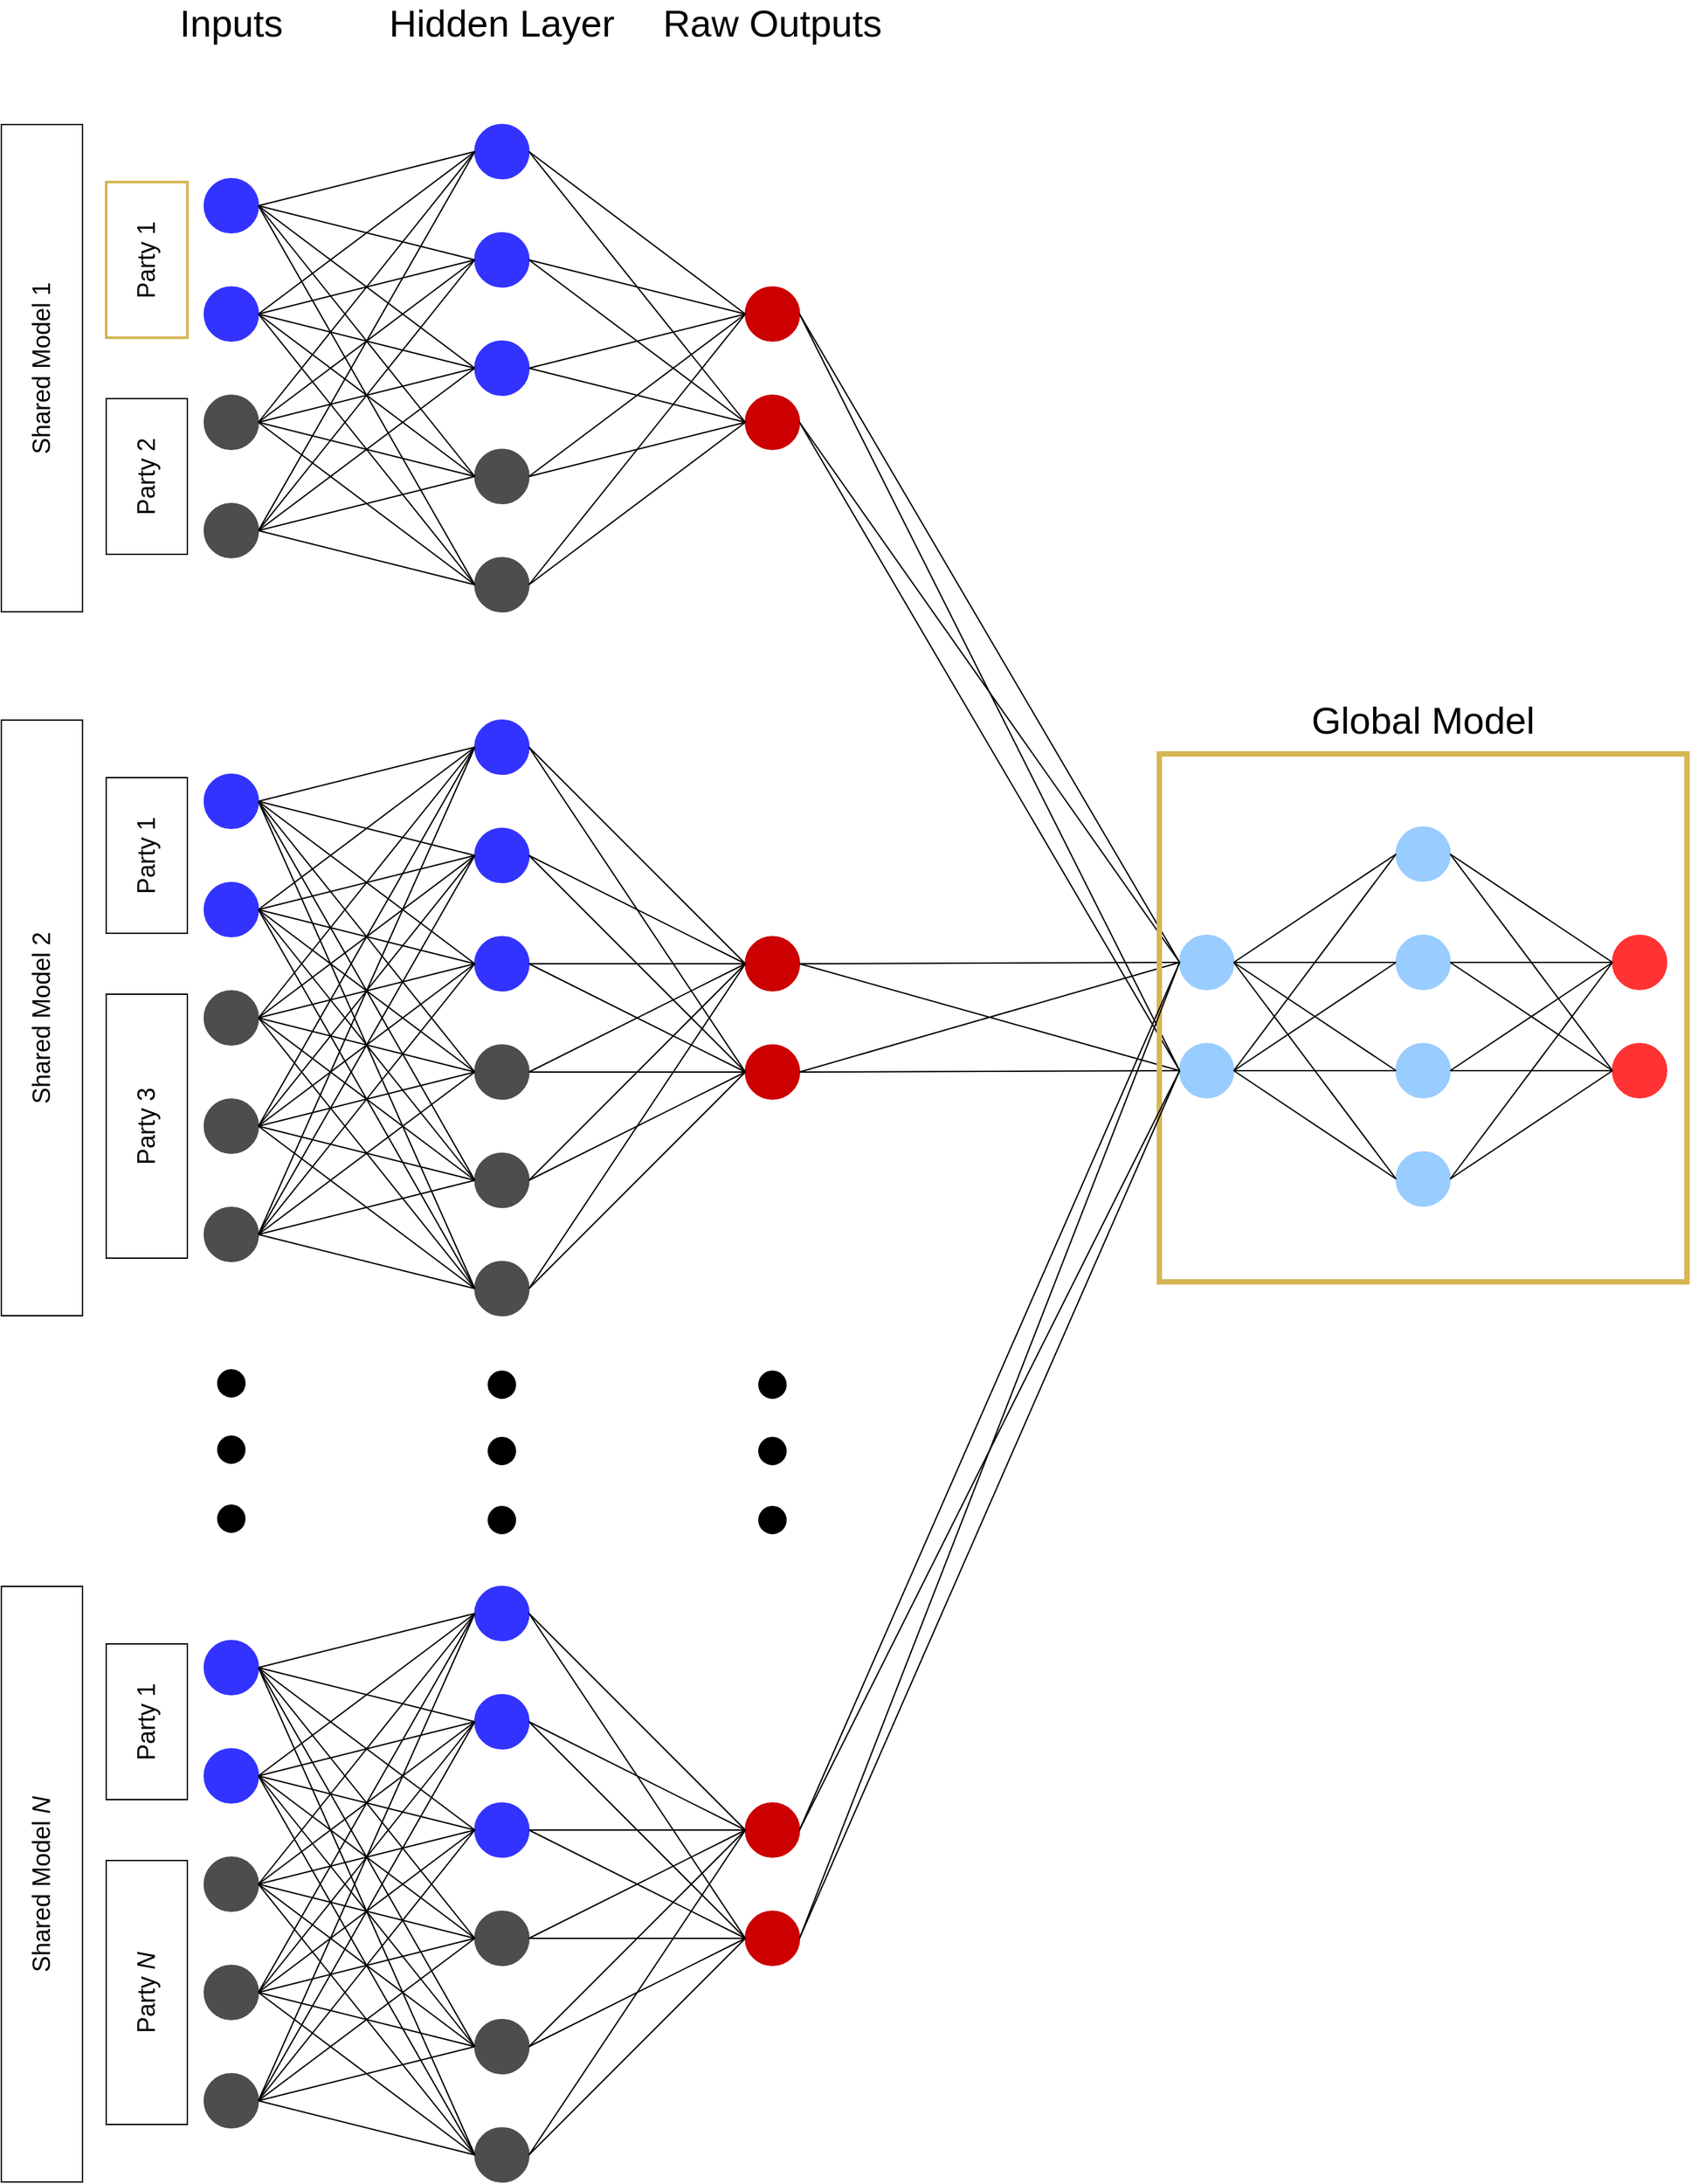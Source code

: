 <mxfile version="26.0.14">
  <diagram name="Page-1" id="l48av0Uk6vEJZPpk6qLo">
    <mxGraphModel dx="3420" dy="2097" grid="1" gridSize="10" guides="1" tooltips="1" connect="1" arrows="1" fold="1" page="1" pageScale="1" pageWidth="827" pageHeight="1169" math="0" shadow="0">
      <root>
        <mxCell id="0" />
        <mxCell id="1" parent="0" />
        <mxCell id="wz7HzAPbCdKOKnJgc9Ps-3" value="" style="ellipse;whiteSpace=wrap;html=1;aspect=fixed;strokeColor=#4D4D4D;fillColor=#4D4D4D;" parent="1" vertex="1">
          <mxGeometry x="160" y="360" width="40" height="40" as="geometry" />
        </mxCell>
        <mxCell id="wz7HzAPbCdKOKnJgc9Ps-19" style="rounded=0;orthogonalLoop=1;jettySize=auto;html=1;exitX=1;exitY=0.5;exitDx=0;exitDy=0;entryX=0;entryY=0.5;entryDx=0;entryDy=0;endArrow=none;startFill=0;" parent="1" source="wz7HzAPbCdKOKnJgc9Ps-4" target="wz7HzAPbCdKOKnJgc9Ps-9" edge="1">
          <mxGeometry relative="1" as="geometry" />
        </mxCell>
        <mxCell id="wz7HzAPbCdKOKnJgc9Ps-4" value="" style="ellipse;whiteSpace=wrap;html=1;aspect=fixed;strokeColor=#3333FF;fillColor=#3333FF;" parent="1" vertex="1">
          <mxGeometry x="160" y="200" width="40" height="40" as="geometry" />
        </mxCell>
        <mxCell id="wz7HzAPbCdKOKnJgc9Ps-5" value="" style="ellipse;whiteSpace=wrap;html=1;aspect=fixed;strokeColor=#3333FF;fillColor=#3333FF;" parent="1" vertex="1">
          <mxGeometry x="160" y="280" width="40" height="40" as="geometry" />
        </mxCell>
        <mxCell id="wz7HzAPbCdKOKnJgc9Ps-8" value="" style="ellipse;whiteSpace=wrap;html=1;aspect=fixed;strokeColor=#4D4D4D;fillColor=#4D4D4D;" parent="1" vertex="1">
          <mxGeometry x="160" y="440" width="40" height="40" as="geometry" />
        </mxCell>
        <mxCell id="wz7HzAPbCdKOKnJgc9Ps-9" value="" style="ellipse;whiteSpace=wrap;html=1;aspect=fixed;strokeColor=#3333FF;fillColor=#3333FF;" parent="1" vertex="1">
          <mxGeometry x="360" y="160" width="40" height="40" as="geometry" />
        </mxCell>
        <mxCell id="wz7HzAPbCdKOKnJgc9Ps-13" value="" style="ellipse;whiteSpace=wrap;html=1;aspect=fixed;strokeColor=#3333FF;fillColor=#3333FF;" parent="1" vertex="1">
          <mxGeometry x="360" y="320" width="40" height="40" as="geometry" />
        </mxCell>
        <mxCell id="wz7HzAPbCdKOKnJgc9Ps-14" value="" style="ellipse;whiteSpace=wrap;html=1;aspect=fixed;strokeColor=#3333FF;fillColor=#3333FF;" parent="1" vertex="1">
          <mxGeometry x="360" y="240" width="40" height="40" as="geometry" />
        </mxCell>
        <mxCell id="wz7HzAPbCdKOKnJgc9Ps-15" value="" style="ellipse;whiteSpace=wrap;html=1;aspect=fixed;strokeColor=#4D4D4D;fillColor=#4D4D4D;" parent="1" vertex="1">
          <mxGeometry x="360" y="480" width="40" height="40" as="geometry" />
        </mxCell>
        <mxCell id="wz7HzAPbCdKOKnJgc9Ps-16" value="" style="ellipse;whiteSpace=wrap;html=1;aspect=fixed;strokeColor=#4D4D4D;fillColor=#4D4D4D;" parent="1" vertex="1">
          <mxGeometry x="360" y="400" width="40" height="40" as="geometry" />
        </mxCell>
        <mxCell id="wz7HzAPbCdKOKnJgc9Ps-17" value="" style="ellipse;whiteSpace=wrap;html=1;aspect=fixed;strokeColor=#CC0000;fillColor=#CC0000;" parent="1" vertex="1">
          <mxGeometry x="560" y="280" width="40" height="40" as="geometry" />
        </mxCell>
        <mxCell id="wz7HzAPbCdKOKnJgc9Ps-18" value="" style="ellipse;whiteSpace=wrap;html=1;aspect=fixed;strokeColor=#CC0000;fillColor=#CC0000;" parent="1" vertex="1">
          <mxGeometry x="560" y="360" width="40" height="40" as="geometry" />
        </mxCell>
        <mxCell id="wz7HzAPbCdKOKnJgc9Ps-20" style="rounded=0;orthogonalLoop=1;jettySize=auto;html=1;exitX=1;exitY=0.5;exitDx=0;exitDy=0;entryX=0;entryY=0.5;entryDx=0;entryDy=0;endArrow=none;startFill=0;" parent="1" source="wz7HzAPbCdKOKnJgc9Ps-4" target="wz7HzAPbCdKOKnJgc9Ps-14" edge="1">
          <mxGeometry relative="1" as="geometry">
            <mxPoint x="210" y="230" as="sourcePoint" />
            <mxPoint x="330" y="190" as="targetPoint" />
          </mxGeometry>
        </mxCell>
        <mxCell id="wz7HzAPbCdKOKnJgc9Ps-21" style="rounded=0;orthogonalLoop=1;jettySize=auto;html=1;exitX=1;exitY=0.5;exitDx=0;exitDy=0;entryX=0;entryY=0.5;entryDx=0;entryDy=0;endArrow=none;startFill=0;" parent="1" source="wz7HzAPbCdKOKnJgc9Ps-4" target="wz7HzAPbCdKOKnJgc9Ps-13" edge="1">
          <mxGeometry relative="1" as="geometry">
            <mxPoint x="210" y="230" as="sourcePoint" />
            <mxPoint x="330" y="270" as="targetPoint" />
          </mxGeometry>
        </mxCell>
        <mxCell id="wz7HzAPbCdKOKnJgc9Ps-22" style="rounded=0;orthogonalLoop=1;jettySize=auto;html=1;exitX=1;exitY=0.5;exitDx=0;exitDy=0;endArrow=none;startFill=0;entryX=0;entryY=0.5;entryDx=0;entryDy=0;" parent="1" source="wz7HzAPbCdKOKnJgc9Ps-5" target="wz7HzAPbCdKOKnJgc9Ps-9" edge="1">
          <mxGeometry relative="1" as="geometry">
            <mxPoint x="210" y="230" as="sourcePoint" />
            <mxPoint x="320" y="180" as="targetPoint" />
          </mxGeometry>
        </mxCell>
        <mxCell id="wz7HzAPbCdKOKnJgc9Ps-23" style="rounded=0;orthogonalLoop=1;jettySize=auto;html=1;exitX=1;exitY=0.5;exitDx=0;exitDy=0;entryX=0;entryY=0.5;entryDx=0;entryDy=0;endArrow=none;startFill=0;" parent="1" source="wz7HzAPbCdKOKnJgc9Ps-4" target="wz7HzAPbCdKOKnJgc9Ps-15" edge="1">
          <mxGeometry relative="1" as="geometry">
            <mxPoint x="220" y="240" as="sourcePoint" />
            <mxPoint x="340" y="360" as="targetPoint" />
          </mxGeometry>
        </mxCell>
        <mxCell id="wz7HzAPbCdKOKnJgc9Ps-24" style="rounded=0;orthogonalLoop=1;jettySize=auto;html=1;exitX=1;exitY=0.5;exitDx=0;exitDy=0;entryX=0;entryY=0.5;entryDx=0;entryDy=0;endArrow=none;startFill=0;" parent="1" source="wz7HzAPbCdKOKnJgc9Ps-4" target="wz7HzAPbCdKOKnJgc9Ps-16" edge="1">
          <mxGeometry relative="1" as="geometry">
            <mxPoint x="230" y="250" as="sourcePoint" />
            <mxPoint x="350" y="370" as="targetPoint" />
          </mxGeometry>
        </mxCell>
        <mxCell id="wz7HzAPbCdKOKnJgc9Ps-25" style="rounded=0;orthogonalLoop=1;jettySize=auto;html=1;exitX=0;exitY=0.5;exitDx=0;exitDy=0;entryX=1;entryY=0.5;entryDx=0;entryDy=0;endArrow=none;startFill=0;" parent="1" source="wz7HzAPbCdKOKnJgc9Ps-14" target="wz7HzAPbCdKOKnJgc9Ps-3" edge="1">
          <mxGeometry relative="1" as="geometry">
            <mxPoint x="240" y="260" as="sourcePoint" />
            <mxPoint x="360" y="380" as="targetPoint" />
          </mxGeometry>
        </mxCell>
        <mxCell id="wz7HzAPbCdKOKnJgc9Ps-26" style="rounded=0;orthogonalLoop=1;jettySize=auto;html=1;exitX=0;exitY=0.5;exitDx=0;exitDy=0;entryX=1;entryY=0.5;entryDx=0;entryDy=0;endArrow=none;startFill=0;" parent="1" source="wz7HzAPbCdKOKnJgc9Ps-9" target="wz7HzAPbCdKOKnJgc9Ps-8" edge="1">
          <mxGeometry relative="1" as="geometry">
            <mxPoint x="250" y="270" as="sourcePoint" />
            <mxPoint x="370" y="390" as="targetPoint" />
          </mxGeometry>
        </mxCell>
        <mxCell id="wz7HzAPbCdKOKnJgc9Ps-27" style="rounded=0;orthogonalLoop=1;jettySize=auto;html=1;exitX=0;exitY=0.5;exitDx=0;exitDy=0;entryX=1;entryY=0.5;entryDx=0;entryDy=0;endArrow=none;startFill=0;" parent="1" source="wz7HzAPbCdKOKnJgc9Ps-14" target="wz7HzAPbCdKOKnJgc9Ps-8" edge="1">
          <mxGeometry relative="1" as="geometry">
            <mxPoint x="330" y="190" as="sourcePoint" />
            <mxPoint x="210" y="470" as="targetPoint" />
          </mxGeometry>
        </mxCell>
        <mxCell id="wz7HzAPbCdKOKnJgc9Ps-28" style="rounded=0;orthogonalLoop=1;jettySize=auto;html=1;entryX=1;entryY=0.5;entryDx=0;entryDy=0;endArrow=none;startFill=0;exitX=0;exitY=0.5;exitDx=0;exitDy=0;" parent="1" source="wz7HzAPbCdKOKnJgc9Ps-15" target="wz7HzAPbCdKOKnJgc9Ps-8" edge="1">
          <mxGeometry relative="1" as="geometry">
            <mxPoint x="320" y="500" as="sourcePoint" />
            <mxPoint x="210" y="470" as="targetPoint" />
          </mxGeometry>
        </mxCell>
        <mxCell id="wz7HzAPbCdKOKnJgc9Ps-29" style="rounded=0;orthogonalLoop=1;jettySize=auto;html=1;exitX=0;exitY=0.5;exitDx=0;exitDy=0;endArrow=none;startFill=0;entryX=1;entryY=0.5;entryDx=0;entryDy=0;" parent="1" source="wz7HzAPbCdKOKnJgc9Ps-13" target="wz7HzAPbCdKOKnJgc9Ps-8" edge="1">
          <mxGeometry relative="1" as="geometry">
            <mxPoint x="340" y="280" as="sourcePoint" />
            <mxPoint x="200" y="460" as="targetPoint" />
          </mxGeometry>
        </mxCell>
        <mxCell id="wz7HzAPbCdKOKnJgc9Ps-30" style="rounded=0;orthogonalLoop=1;jettySize=auto;html=1;exitX=0;exitY=0.5;exitDx=0;exitDy=0;entryX=1;entryY=0.5;entryDx=0;entryDy=0;endArrow=none;startFill=0;" parent="1" source="wz7HzAPbCdKOKnJgc9Ps-13" target="wz7HzAPbCdKOKnJgc9Ps-3" edge="1">
          <mxGeometry relative="1" as="geometry">
            <mxPoint x="330" y="270" as="sourcePoint" />
            <mxPoint x="210" y="390" as="targetPoint" />
          </mxGeometry>
        </mxCell>
        <mxCell id="wz7HzAPbCdKOKnJgc9Ps-31" style="rounded=0;orthogonalLoop=1;jettySize=auto;html=1;exitX=0;exitY=0.5;exitDx=0;exitDy=0;entryX=1;entryY=0.5;entryDx=0;entryDy=0;endArrow=none;startFill=0;" parent="1" source="wz7HzAPbCdKOKnJgc9Ps-9" target="wz7HzAPbCdKOKnJgc9Ps-3" edge="1">
          <mxGeometry relative="1" as="geometry">
            <mxPoint x="340" y="280" as="sourcePoint" />
            <mxPoint x="220" y="400" as="targetPoint" />
          </mxGeometry>
        </mxCell>
        <mxCell id="wz7HzAPbCdKOKnJgc9Ps-32" style="rounded=0;orthogonalLoop=1;jettySize=auto;html=1;exitX=1;exitY=0.5;exitDx=0;exitDy=0;endArrow=none;startFill=0;entryX=0;entryY=0.5;entryDx=0;entryDy=0;" parent="1" source="wz7HzAPbCdKOKnJgc9Ps-5" target="wz7HzAPbCdKOKnJgc9Ps-14" edge="1">
          <mxGeometry relative="1" as="geometry">
            <mxPoint x="210" y="310" as="sourcePoint" />
            <mxPoint x="330" y="190" as="targetPoint" />
          </mxGeometry>
        </mxCell>
        <mxCell id="wz7HzAPbCdKOKnJgc9Ps-33" style="rounded=0;orthogonalLoop=1;jettySize=auto;html=1;exitX=1;exitY=0.5;exitDx=0;exitDy=0;endArrow=none;startFill=0;entryX=0;entryY=0.5;entryDx=0;entryDy=0;" parent="1" source="wz7HzAPbCdKOKnJgc9Ps-5" target="wz7HzAPbCdKOKnJgc9Ps-13" edge="1">
          <mxGeometry relative="1" as="geometry">
            <mxPoint x="210" y="310" as="sourcePoint" />
            <mxPoint x="330" y="270" as="targetPoint" />
          </mxGeometry>
        </mxCell>
        <mxCell id="wz7HzAPbCdKOKnJgc9Ps-34" style="rounded=0;orthogonalLoop=1;jettySize=auto;html=1;exitX=1;exitY=0.5;exitDx=0;exitDy=0;endArrow=none;startFill=0;entryX=0;entryY=0.5;entryDx=0;entryDy=0;" parent="1" source="wz7HzAPbCdKOKnJgc9Ps-5" target="wz7HzAPbCdKOKnJgc9Ps-16" edge="1">
          <mxGeometry relative="1" as="geometry">
            <mxPoint x="210" y="310" as="sourcePoint" />
            <mxPoint x="330" y="350" as="targetPoint" />
          </mxGeometry>
        </mxCell>
        <mxCell id="wz7HzAPbCdKOKnJgc9Ps-35" style="rounded=0;orthogonalLoop=1;jettySize=auto;html=1;exitX=1;exitY=0.5;exitDx=0;exitDy=0;endArrow=none;startFill=0;entryX=0;entryY=0.5;entryDx=0;entryDy=0;" parent="1" source="wz7HzAPbCdKOKnJgc9Ps-5" target="wz7HzAPbCdKOKnJgc9Ps-15" edge="1">
          <mxGeometry relative="1" as="geometry">
            <mxPoint x="210" y="310" as="sourcePoint" />
            <mxPoint x="330" y="430" as="targetPoint" />
          </mxGeometry>
        </mxCell>
        <mxCell id="wz7HzAPbCdKOKnJgc9Ps-36" style="rounded=0;orthogonalLoop=1;jettySize=auto;html=1;endArrow=none;startFill=0;entryX=1;entryY=0.5;entryDx=0;entryDy=0;exitX=0;exitY=0.5;exitDx=0;exitDy=0;" parent="1" source="wz7HzAPbCdKOKnJgc9Ps-16" target="wz7HzAPbCdKOKnJgc9Ps-8" edge="1">
          <mxGeometry relative="1" as="geometry">
            <mxPoint x="330" y="510" as="sourcePoint" />
            <mxPoint x="200" y="460" as="targetPoint" />
          </mxGeometry>
        </mxCell>
        <mxCell id="wz7HzAPbCdKOKnJgc9Ps-37" style="rounded=0;orthogonalLoop=1;jettySize=auto;html=1;exitX=0;exitY=0.5;exitDx=0;exitDy=0;entryX=1;entryY=0.5;entryDx=0;entryDy=0;endArrow=none;startFill=0;" parent="1" source="wz7HzAPbCdKOKnJgc9Ps-16" target="wz7HzAPbCdKOKnJgc9Ps-3" edge="1">
          <mxGeometry relative="1" as="geometry">
            <mxPoint x="330" y="350" as="sourcePoint" />
            <mxPoint x="210" y="390" as="targetPoint" />
          </mxGeometry>
        </mxCell>
        <mxCell id="wz7HzAPbCdKOKnJgc9Ps-38" style="rounded=0;orthogonalLoop=1;jettySize=auto;html=1;exitX=0;exitY=0.5;exitDx=0;exitDy=0;entryX=1;entryY=0.5;entryDx=0;entryDy=0;endArrow=none;startFill=0;" parent="1" source="wz7HzAPbCdKOKnJgc9Ps-15" target="wz7HzAPbCdKOKnJgc9Ps-3" edge="1">
          <mxGeometry relative="1" as="geometry">
            <mxPoint x="330" y="430" as="sourcePoint" />
            <mxPoint x="210" y="390" as="targetPoint" />
          </mxGeometry>
        </mxCell>
        <mxCell id="wz7HzAPbCdKOKnJgc9Ps-39" style="rounded=0;orthogonalLoop=1;jettySize=auto;html=1;exitX=1;exitY=0.5;exitDx=0;exitDy=0;entryX=0;entryY=0.5;entryDx=0;entryDy=0;endArrow=none;startFill=0;" parent="1" source="wz7HzAPbCdKOKnJgc9Ps-9" target="wz7HzAPbCdKOKnJgc9Ps-17" edge="1">
          <mxGeometry relative="1" as="geometry">
            <mxPoint x="490" y="180" as="sourcePoint" />
            <mxPoint x="610" y="140" as="targetPoint" />
          </mxGeometry>
        </mxCell>
        <mxCell id="wz7HzAPbCdKOKnJgc9Ps-40" style="rounded=0;orthogonalLoop=1;jettySize=auto;html=1;exitX=1;exitY=0.5;exitDx=0;exitDy=0;entryX=0;entryY=0.5;entryDx=0;entryDy=0;endArrow=none;startFill=0;" parent="1" source="wz7HzAPbCdKOKnJgc9Ps-9" target="wz7HzAPbCdKOKnJgc9Ps-18" edge="1">
          <mxGeometry relative="1" as="geometry">
            <mxPoint x="410" y="190" as="sourcePoint" />
            <mxPoint x="530" y="310" as="targetPoint" />
          </mxGeometry>
        </mxCell>
        <mxCell id="wz7HzAPbCdKOKnJgc9Ps-41" style="rounded=0;orthogonalLoop=1;jettySize=auto;html=1;exitX=1;exitY=0.5;exitDx=0;exitDy=0;entryX=0;entryY=0.5;entryDx=0;entryDy=0;endArrow=none;startFill=0;" parent="1" source="wz7HzAPbCdKOKnJgc9Ps-14" target="wz7HzAPbCdKOKnJgc9Ps-17" edge="1">
          <mxGeometry relative="1" as="geometry">
            <mxPoint x="410" y="190" as="sourcePoint" />
            <mxPoint x="530" y="390" as="targetPoint" />
          </mxGeometry>
        </mxCell>
        <mxCell id="wz7HzAPbCdKOKnJgc9Ps-42" style="rounded=0;orthogonalLoop=1;jettySize=auto;html=1;exitX=1;exitY=0.5;exitDx=0;exitDy=0;entryX=0;entryY=0.5;entryDx=0;entryDy=0;endArrow=none;startFill=0;" parent="1" source="wz7HzAPbCdKOKnJgc9Ps-14" target="wz7HzAPbCdKOKnJgc9Ps-18" edge="1">
          <mxGeometry relative="1" as="geometry">
            <mxPoint x="410" y="270" as="sourcePoint" />
            <mxPoint x="530" y="310" as="targetPoint" />
          </mxGeometry>
        </mxCell>
        <mxCell id="wz7HzAPbCdKOKnJgc9Ps-43" style="rounded=0;orthogonalLoop=1;jettySize=auto;html=1;exitX=1;exitY=0.5;exitDx=0;exitDy=0;entryX=0;entryY=0.5;entryDx=0;entryDy=0;endArrow=none;startFill=0;" parent="1" source="wz7HzAPbCdKOKnJgc9Ps-13" target="wz7HzAPbCdKOKnJgc9Ps-17" edge="1">
          <mxGeometry relative="1" as="geometry">
            <mxPoint x="410" y="270" as="sourcePoint" />
            <mxPoint x="530" y="390" as="targetPoint" />
          </mxGeometry>
        </mxCell>
        <mxCell id="wz7HzAPbCdKOKnJgc9Ps-44" style="rounded=0;orthogonalLoop=1;jettySize=auto;html=1;exitX=1;exitY=0.5;exitDx=0;exitDy=0;entryX=0;entryY=0.5;entryDx=0;entryDy=0;endArrow=none;startFill=0;" parent="1" source="wz7HzAPbCdKOKnJgc9Ps-16" target="wz7HzAPbCdKOKnJgc9Ps-18" edge="1">
          <mxGeometry relative="1" as="geometry">
            <mxPoint x="410" y="350" as="sourcePoint" />
            <mxPoint x="530" y="310" as="targetPoint" />
          </mxGeometry>
        </mxCell>
        <mxCell id="wz7HzAPbCdKOKnJgc9Ps-45" style="rounded=0;orthogonalLoop=1;jettySize=auto;html=1;exitX=1;exitY=0.5;exitDx=0;exitDy=0;entryX=0;entryY=0.5;entryDx=0;entryDy=0;endArrow=none;startFill=0;" parent="1" source="wz7HzAPbCdKOKnJgc9Ps-16" target="wz7HzAPbCdKOKnJgc9Ps-17" edge="1">
          <mxGeometry relative="1" as="geometry">
            <mxPoint x="410" y="430" as="sourcePoint" />
            <mxPoint x="530" y="390" as="targetPoint" />
          </mxGeometry>
        </mxCell>
        <mxCell id="wz7HzAPbCdKOKnJgc9Ps-46" style="rounded=0;orthogonalLoop=1;jettySize=auto;html=1;exitX=1;exitY=0.5;exitDx=0;exitDy=0;entryX=0;entryY=0.5;entryDx=0;entryDy=0;endArrow=none;startFill=0;" parent="1" source="wz7HzAPbCdKOKnJgc9Ps-13" target="wz7HzAPbCdKOKnJgc9Ps-18" edge="1">
          <mxGeometry relative="1" as="geometry">
            <mxPoint x="410" y="350" as="sourcePoint" />
            <mxPoint x="530" y="310" as="targetPoint" />
          </mxGeometry>
        </mxCell>
        <mxCell id="wz7HzAPbCdKOKnJgc9Ps-47" style="rounded=0;orthogonalLoop=1;jettySize=auto;html=1;exitX=1;exitY=0.5;exitDx=0;exitDy=0;entryX=0;entryY=0.5;entryDx=0;entryDy=0;endArrow=none;startFill=0;" parent="1" source="wz7HzAPbCdKOKnJgc9Ps-15" target="wz7HzAPbCdKOKnJgc9Ps-18" edge="1">
          <mxGeometry relative="1" as="geometry">
            <mxPoint x="420" y="360" as="sourcePoint" />
            <mxPoint x="540" y="320" as="targetPoint" />
          </mxGeometry>
        </mxCell>
        <mxCell id="wz7HzAPbCdKOKnJgc9Ps-48" style="rounded=0;orthogonalLoop=1;jettySize=auto;html=1;exitX=1;exitY=0.5;exitDx=0;exitDy=0;entryX=0;entryY=0.5;entryDx=0;entryDy=0;endArrow=none;startFill=0;" parent="1" source="wz7HzAPbCdKOKnJgc9Ps-15" target="wz7HzAPbCdKOKnJgc9Ps-17" edge="1">
          <mxGeometry relative="1" as="geometry">
            <mxPoint x="411" y="506" as="sourcePoint" />
            <mxPoint x="530" y="390" as="targetPoint" />
          </mxGeometry>
        </mxCell>
        <mxCell id="wz7HzAPbCdKOKnJgc9Ps-49" value="&lt;font style=&quot;font-size: 18px;&quot;&gt;Shared Model 1&lt;/font&gt;" style="rounded=0;whiteSpace=wrap;html=1;rotation=-90;" parent="1" vertex="1">
          <mxGeometry x="-140" y="310" width="360" height="60" as="geometry" />
        </mxCell>
        <mxCell id="wz7HzAPbCdKOKnJgc9Ps-50" value="&lt;font style=&quot;font-size: 18px;&quot;&gt;Party 1&lt;/font&gt;" style="rounded=0;whiteSpace=wrap;html=1;rotation=-90;strokeColor=#D6B656;strokeWidth=2;" parent="1" vertex="1">
          <mxGeometry x="60" y="230" width="115" height="60" as="geometry" />
        </mxCell>
        <mxCell id="wz7HzAPbCdKOKnJgc9Ps-52" value="&lt;font style=&quot;font-size: 18px;&quot;&gt;Party 2&lt;/font&gt;" style="rounded=0;whiteSpace=wrap;html=1;rotation=-90;" parent="1" vertex="1">
          <mxGeometry x="60" y="390" width="115" height="60" as="geometry" />
        </mxCell>
        <mxCell id="wz7HzAPbCdKOKnJgc9Ps-53" value="" style="ellipse;whiteSpace=wrap;html=1;aspect=fixed;strokeColor=#4D4D4D;fillColor=#4D4D4D;" parent="1" vertex="1">
          <mxGeometry x="160" y="800" width="40" height="40" as="geometry" />
        </mxCell>
        <mxCell id="wz7HzAPbCdKOKnJgc9Ps-54" style="rounded=0;orthogonalLoop=1;jettySize=auto;html=1;exitX=1;exitY=0.5;exitDx=0;exitDy=0;entryX=0;entryY=0.5;entryDx=0;entryDy=0;endArrow=none;startFill=0;" parent="1" source="wz7HzAPbCdKOKnJgc9Ps-55" target="wz7HzAPbCdKOKnJgc9Ps-58" edge="1">
          <mxGeometry relative="1" as="geometry" />
        </mxCell>
        <mxCell id="wz7HzAPbCdKOKnJgc9Ps-55" value="" style="ellipse;whiteSpace=wrap;html=1;aspect=fixed;strokeColor=#3333FF;fillColor=#3333FF;" parent="1" vertex="1">
          <mxGeometry x="160" y="640" width="40" height="40" as="geometry" />
        </mxCell>
        <mxCell id="wz7HzAPbCdKOKnJgc9Ps-56" value="" style="ellipse;whiteSpace=wrap;html=1;aspect=fixed;strokeColor=#3333FF;fillColor=#3333FF;" parent="1" vertex="1">
          <mxGeometry x="160" y="720" width="40" height="40" as="geometry" />
        </mxCell>
        <mxCell id="wz7HzAPbCdKOKnJgc9Ps-57" value="" style="ellipse;whiteSpace=wrap;html=1;aspect=fixed;strokeColor=#4D4D4D;fillColor=#4D4D4D;" parent="1" vertex="1">
          <mxGeometry x="160" y="880" width="40" height="40" as="geometry" />
        </mxCell>
        <mxCell id="wz7HzAPbCdKOKnJgc9Ps-58" value="" style="ellipse;whiteSpace=wrap;html=1;aspect=fixed;strokeColor=#3333FF;fillColor=#3333FF;" parent="1" vertex="1">
          <mxGeometry x="360" y="600" width="40" height="40" as="geometry" />
        </mxCell>
        <mxCell id="wz7HzAPbCdKOKnJgc9Ps-59" value="" style="ellipse;whiteSpace=wrap;html=1;aspect=fixed;strokeColor=#3333FF;fillColor=#3333FF;" parent="1" vertex="1">
          <mxGeometry x="360" y="760" width="40" height="40" as="geometry" />
        </mxCell>
        <mxCell id="wz7HzAPbCdKOKnJgc9Ps-60" value="" style="ellipse;whiteSpace=wrap;html=1;aspect=fixed;strokeColor=#3333FF;fillColor=#3333FF;" parent="1" vertex="1">
          <mxGeometry x="360" y="680" width="40" height="40" as="geometry" />
        </mxCell>
        <mxCell id="wz7HzAPbCdKOKnJgc9Ps-61" value="" style="ellipse;whiteSpace=wrap;html=1;aspect=fixed;strokeColor=#4D4D4D;fillColor=#4D4D4D;" parent="1" vertex="1">
          <mxGeometry x="360" y="920" width="40" height="40" as="geometry" />
        </mxCell>
        <mxCell id="wz7HzAPbCdKOKnJgc9Ps-62" value="" style="ellipse;whiteSpace=wrap;html=1;aspect=fixed;strokeColor=#4D4D4D;fillColor=#4D4D4D;" parent="1" vertex="1">
          <mxGeometry x="360" y="840" width="40" height="40" as="geometry" />
        </mxCell>
        <mxCell id="wz7HzAPbCdKOKnJgc9Ps-63" value="" style="ellipse;whiteSpace=wrap;html=1;aspect=fixed;strokeColor=#CC0000;fillColor=#CC0000;" parent="1" vertex="1">
          <mxGeometry x="560" y="760" width="40" height="40" as="geometry" />
        </mxCell>
        <mxCell id="wz7HzAPbCdKOKnJgc9Ps-64" value="" style="ellipse;whiteSpace=wrap;html=1;aspect=fixed;strokeColor=#CC0000;fillColor=#CC0000;" parent="1" vertex="1">
          <mxGeometry x="560" y="840" width="40" height="40" as="geometry" />
        </mxCell>
        <mxCell id="wz7HzAPbCdKOKnJgc9Ps-65" style="rounded=0;orthogonalLoop=1;jettySize=auto;html=1;exitX=1;exitY=0.5;exitDx=0;exitDy=0;entryX=0;entryY=0.5;entryDx=0;entryDy=0;endArrow=none;startFill=0;" parent="1" source="wz7HzAPbCdKOKnJgc9Ps-55" target="wz7HzAPbCdKOKnJgc9Ps-60" edge="1">
          <mxGeometry relative="1" as="geometry">
            <mxPoint x="210" y="670" as="sourcePoint" />
            <mxPoint x="330" y="630" as="targetPoint" />
          </mxGeometry>
        </mxCell>
        <mxCell id="wz7HzAPbCdKOKnJgc9Ps-66" style="rounded=0;orthogonalLoop=1;jettySize=auto;html=1;exitX=1;exitY=0.5;exitDx=0;exitDy=0;entryX=0;entryY=0.5;entryDx=0;entryDy=0;endArrow=none;startFill=0;" parent="1" source="wz7HzAPbCdKOKnJgc9Ps-55" target="wz7HzAPbCdKOKnJgc9Ps-59" edge="1">
          <mxGeometry relative="1" as="geometry">
            <mxPoint x="210" y="670" as="sourcePoint" />
            <mxPoint x="330" y="710" as="targetPoint" />
          </mxGeometry>
        </mxCell>
        <mxCell id="wz7HzAPbCdKOKnJgc9Ps-67" style="rounded=0;orthogonalLoop=1;jettySize=auto;html=1;exitX=1;exitY=0.5;exitDx=0;exitDy=0;endArrow=none;startFill=0;entryX=0;entryY=0.5;entryDx=0;entryDy=0;" parent="1" source="wz7HzAPbCdKOKnJgc9Ps-56" target="wz7HzAPbCdKOKnJgc9Ps-58" edge="1">
          <mxGeometry relative="1" as="geometry">
            <mxPoint x="210" y="670" as="sourcePoint" />
            <mxPoint x="320" y="620" as="targetPoint" />
          </mxGeometry>
        </mxCell>
        <mxCell id="wz7HzAPbCdKOKnJgc9Ps-68" style="rounded=0;orthogonalLoop=1;jettySize=auto;html=1;exitX=1;exitY=0.5;exitDx=0;exitDy=0;entryX=0;entryY=0.5;entryDx=0;entryDy=0;endArrow=none;startFill=0;" parent="1" source="wz7HzAPbCdKOKnJgc9Ps-55" target="wz7HzAPbCdKOKnJgc9Ps-61" edge="1">
          <mxGeometry relative="1" as="geometry">
            <mxPoint x="220" y="680" as="sourcePoint" />
            <mxPoint x="340" y="800" as="targetPoint" />
          </mxGeometry>
        </mxCell>
        <mxCell id="wz7HzAPbCdKOKnJgc9Ps-69" style="rounded=0;orthogonalLoop=1;jettySize=auto;html=1;exitX=1;exitY=0.5;exitDx=0;exitDy=0;entryX=0;entryY=0.5;entryDx=0;entryDy=0;endArrow=none;startFill=0;" parent="1" source="wz7HzAPbCdKOKnJgc9Ps-55" target="wz7HzAPbCdKOKnJgc9Ps-62" edge="1">
          <mxGeometry relative="1" as="geometry">
            <mxPoint x="230" y="690" as="sourcePoint" />
            <mxPoint x="350" y="810" as="targetPoint" />
          </mxGeometry>
        </mxCell>
        <mxCell id="wz7HzAPbCdKOKnJgc9Ps-70" style="rounded=0;orthogonalLoop=1;jettySize=auto;html=1;exitX=0;exitY=0.5;exitDx=0;exitDy=0;entryX=1;entryY=0.5;entryDx=0;entryDy=0;endArrow=none;startFill=0;" parent="1" source="wz7HzAPbCdKOKnJgc9Ps-60" target="wz7HzAPbCdKOKnJgc9Ps-53" edge="1">
          <mxGeometry relative="1" as="geometry">
            <mxPoint x="240" y="700" as="sourcePoint" />
            <mxPoint x="360" y="820" as="targetPoint" />
          </mxGeometry>
        </mxCell>
        <mxCell id="wz7HzAPbCdKOKnJgc9Ps-71" style="rounded=0;orthogonalLoop=1;jettySize=auto;html=1;exitX=0;exitY=0.5;exitDx=0;exitDy=0;entryX=1;entryY=0.5;entryDx=0;entryDy=0;endArrow=none;startFill=0;" parent="1" source="wz7HzAPbCdKOKnJgc9Ps-58" target="wz7HzAPbCdKOKnJgc9Ps-57" edge="1">
          <mxGeometry relative="1" as="geometry">
            <mxPoint x="250" y="710" as="sourcePoint" />
            <mxPoint x="370" y="830" as="targetPoint" />
          </mxGeometry>
        </mxCell>
        <mxCell id="wz7HzAPbCdKOKnJgc9Ps-72" style="rounded=0;orthogonalLoop=1;jettySize=auto;html=1;exitX=0;exitY=0.5;exitDx=0;exitDy=0;entryX=1;entryY=0.5;entryDx=0;entryDy=0;endArrow=none;startFill=0;" parent="1" source="wz7HzAPbCdKOKnJgc9Ps-60" target="wz7HzAPbCdKOKnJgc9Ps-57" edge="1">
          <mxGeometry relative="1" as="geometry">
            <mxPoint x="330" y="630" as="sourcePoint" />
            <mxPoint x="210" y="910" as="targetPoint" />
          </mxGeometry>
        </mxCell>
        <mxCell id="wz7HzAPbCdKOKnJgc9Ps-73" style="rounded=0;orthogonalLoop=1;jettySize=auto;html=1;entryX=1;entryY=0.5;entryDx=0;entryDy=0;endArrow=none;startFill=0;exitX=0;exitY=0.5;exitDx=0;exitDy=0;" parent="1" source="wz7HzAPbCdKOKnJgc9Ps-61" target="wz7HzAPbCdKOKnJgc9Ps-57" edge="1">
          <mxGeometry relative="1" as="geometry">
            <mxPoint x="320" y="940" as="sourcePoint" />
            <mxPoint x="210" y="910" as="targetPoint" />
          </mxGeometry>
        </mxCell>
        <mxCell id="wz7HzAPbCdKOKnJgc9Ps-74" style="rounded=0;orthogonalLoop=1;jettySize=auto;html=1;exitX=0;exitY=0.5;exitDx=0;exitDy=0;endArrow=none;startFill=0;entryX=1;entryY=0.5;entryDx=0;entryDy=0;" parent="1" source="wz7HzAPbCdKOKnJgc9Ps-59" target="wz7HzAPbCdKOKnJgc9Ps-57" edge="1">
          <mxGeometry relative="1" as="geometry">
            <mxPoint x="340" y="720" as="sourcePoint" />
            <mxPoint x="200" y="900" as="targetPoint" />
          </mxGeometry>
        </mxCell>
        <mxCell id="wz7HzAPbCdKOKnJgc9Ps-75" style="rounded=0;orthogonalLoop=1;jettySize=auto;html=1;exitX=0;exitY=0.5;exitDx=0;exitDy=0;entryX=1;entryY=0.5;entryDx=0;entryDy=0;endArrow=none;startFill=0;" parent="1" source="wz7HzAPbCdKOKnJgc9Ps-59" target="wz7HzAPbCdKOKnJgc9Ps-53" edge="1">
          <mxGeometry relative="1" as="geometry">
            <mxPoint x="330" y="710" as="sourcePoint" />
            <mxPoint x="210" y="830" as="targetPoint" />
          </mxGeometry>
        </mxCell>
        <mxCell id="wz7HzAPbCdKOKnJgc9Ps-76" style="rounded=0;orthogonalLoop=1;jettySize=auto;html=1;exitX=0;exitY=0.5;exitDx=0;exitDy=0;entryX=1;entryY=0.5;entryDx=0;entryDy=0;endArrow=none;startFill=0;" parent="1" source="wz7HzAPbCdKOKnJgc9Ps-58" target="wz7HzAPbCdKOKnJgc9Ps-53" edge="1">
          <mxGeometry relative="1" as="geometry">
            <mxPoint x="340" y="720" as="sourcePoint" />
            <mxPoint x="220" y="840" as="targetPoint" />
          </mxGeometry>
        </mxCell>
        <mxCell id="wz7HzAPbCdKOKnJgc9Ps-77" style="rounded=0;orthogonalLoop=1;jettySize=auto;html=1;exitX=1;exitY=0.5;exitDx=0;exitDy=0;endArrow=none;startFill=0;entryX=0;entryY=0.5;entryDx=0;entryDy=0;" parent="1" source="wz7HzAPbCdKOKnJgc9Ps-56" target="wz7HzAPbCdKOKnJgc9Ps-60" edge="1">
          <mxGeometry relative="1" as="geometry">
            <mxPoint x="210" y="750" as="sourcePoint" />
            <mxPoint x="330" y="630" as="targetPoint" />
          </mxGeometry>
        </mxCell>
        <mxCell id="wz7HzAPbCdKOKnJgc9Ps-78" style="rounded=0;orthogonalLoop=1;jettySize=auto;html=1;exitX=1;exitY=0.5;exitDx=0;exitDy=0;endArrow=none;startFill=0;entryX=0;entryY=0.5;entryDx=0;entryDy=0;" parent="1" source="wz7HzAPbCdKOKnJgc9Ps-56" target="wz7HzAPbCdKOKnJgc9Ps-59" edge="1">
          <mxGeometry relative="1" as="geometry">
            <mxPoint x="210" y="750" as="sourcePoint" />
            <mxPoint x="330" y="710" as="targetPoint" />
          </mxGeometry>
        </mxCell>
        <mxCell id="wz7HzAPbCdKOKnJgc9Ps-79" style="rounded=0;orthogonalLoop=1;jettySize=auto;html=1;exitX=1;exitY=0.5;exitDx=0;exitDy=0;endArrow=none;startFill=0;entryX=0;entryY=0.5;entryDx=0;entryDy=0;" parent="1" source="wz7HzAPbCdKOKnJgc9Ps-56" target="wz7HzAPbCdKOKnJgc9Ps-62" edge="1">
          <mxGeometry relative="1" as="geometry">
            <mxPoint x="210" y="750" as="sourcePoint" />
            <mxPoint x="330" y="790" as="targetPoint" />
          </mxGeometry>
        </mxCell>
        <mxCell id="wz7HzAPbCdKOKnJgc9Ps-80" style="rounded=0;orthogonalLoop=1;jettySize=auto;html=1;exitX=1;exitY=0.5;exitDx=0;exitDy=0;endArrow=none;startFill=0;entryX=0;entryY=0.5;entryDx=0;entryDy=0;" parent="1" source="wz7HzAPbCdKOKnJgc9Ps-56" target="wz7HzAPbCdKOKnJgc9Ps-61" edge="1">
          <mxGeometry relative="1" as="geometry">
            <mxPoint x="210" y="750" as="sourcePoint" />
            <mxPoint x="330" y="870" as="targetPoint" />
          </mxGeometry>
        </mxCell>
        <mxCell id="wz7HzAPbCdKOKnJgc9Ps-81" style="rounded=0;orthogonalLoop=1;jettySize=auto;html=1;endArrow=none;startFill=0;entryX=1;entryY=0.5;entryDx=0;entryDy=0;exitX=0;exitY=0.5;exitDx=0;exitDy=0;" parent="1" source="wz7HzAPbCdKOKnJgc9Ps-62" target="wz7HzAPbCdKOKnJgc9Ps-57" edge="1">
          <mxGeometry relative="1" as="geometry">
            <mxPoint x="330" y="950" as="sourcePoint" />
            <mxPoint x="200" y="900" as="targetPoint" />
          </mxGeometry>
        </mxCell>
        <mxCell id="wz7HzAPbCdKOKnJgc9Ps-82" style="rounded=0;orthogonalLoop=1;jettySize=auto;html=1;exitX=0;exitY=0.5;exitDx=0;exitDy=0;entryX=1;entryY=0.5;entryDx=0;entryDy=0;endArrow=none;startFill=0;" parent="1" source="wz7HzAPbCdKOKnJgc9Ps-62" target="wz7HzAPbCdKOKnJgc9Ps-53" edge="1">
          <mxGeometry relative="1" as="geometry">
            <mxPoint x="330" y="790" as="sourcePoint" />
            <mxPoint x="210" y="830" as="targetPoint" />
          </mxGeometry>
        </mxCell>
        <mxCell id="wz7HzAPbCdKOKnJgc9Ps-83" style="rounded=0;orthogonalLoop=1;jettySize=auto;html=1;exitX=0;exitY=0.5;exitDx=0;exitDy=0;entryX=1;entryY=0.5;entryDx=0;entryDy=0;endArrow=none;startFill=0;" parent="1" source="wz7HzAPbCdKOKnJgc9Ps-61" target="wz7HzAPbCdKOKnJgc9Ps-53" edge="1">
          <mxGeometry relative="1" as="geometry">
            <mxPoint x="330" y="870" as="sourcePoint" />
            <mxPoint x="210" y="830" as="targetPoint" />
          </mxGeometry>
        </mxCell>
        <mxCell id="wz7HzAPbCdKOKnJgc9Ps-84" style="rounded=0;orthogonalLoop=1;jettySize=auto;html=1;exitX=1;exitY=0.5;exitDx=0;exitDy=0;entryX=0;entryY=0.5;entryDx=0;entryDy=0;endArrow=none;startFill=0;" parent="1" source="wz7HzAPbCdKOKnJgc9Ps-58" target="wz7HzAPbCdKOKnJgc9Ps-63" edge="1">
          <mxGeometry relative="1" as="geometry">
            <mxPoint x="490" y="620" as="sourcePoint" />
            <mxPoint x="610" y="580" as="targetPoint" />
          </mxGeometry>
        </mxCell>
        <mxCell id="wz7HzAPbCdKOKnJgc9Ps-85" style="rounded=0;orthogonalLoop=1;jettySize=auto;html=1;exitX=1;exitY=0.5;exitDx=0;exitDy=0;entryX=0;entryY=0.5;entryDx=0;entryDy=0;endArrow=none;startFill=0;" parent="1" source="wz7HzAPbCdKOKnJgc9Ps-58" target="wz7HzAPbCdKOKnJgc9Ps-64" edge="1">
          <mxGeometry relative="1" as="geometry">
            <mxPoint x="410" y="630" as="sourcePoint" />
            <mxPoint x="530" y="750" as="targetPoint" />
          </mxGeometry>
        </mxCell>
        <mxCell id="wz7HzAPbCdKOKnJgc9Ps-86" style="rounded=0;orthogonalLoop=1;jettySize=auto;html=1;exitX=1;exitY=0.5;exitDx=0;exitDy=0;entryX=0;entryY=0.5;entryDx=0;entryDy=0;endArrow=none;startFill=0;" parent="1" source="wz7HzAPbCdKOKnJgc9Ps-60" target="wz7HzAPbCdKOKnJgc9Ps-63" edge="1">
          <mxGeometry relative="1" as="geometry">
            <mxPoint x="410" y="630" as="sourcePoint" />
            <mxPoint x="530" y="830" as="targetPoint" />
          </mxGeometry>
        </mxCell>
        <mxCell id="wz7HzAPbCdKOKnJgc9Ps-87" style="rounded=0;orthogonalLoop=1;jettySize=auto;html=1;exitX=1;exitY=0.5;exitDx=0;exitDy=0;entryX=0;entryY=0.5;entryDx=0;entryDy=0;endArrow=none;startFill=0;" parent="1" source="wz7HzAPbCdKOKnJgc9Ps-60" target="wz7HzAPbCdKOKnJgc9Ps-64" edge="1">
          <mxGeometry relative="1" as="geometry">
            <mxPoint x="410" y="710" as="sourcePoint" />
            <mxPoint x="530" y="750" as="targetPoint" />
          </mxGeometry>
        </mxCell>
        <mxCell id="wz7HzAPbCdKOKnJgc9Ps-88" style="rounded=0;orthogonalLoop=1;jettySize=auto;html=1;exitX=1;exitY=0.5;exitDx=0;exitDy=0;entryX=0;entryY=0.5;entryDx=0;entryDy=0;endArrow=none;startFill=0;" parent="1" source="wz7HzAPbCdKOKnJgc9Ps-59" target="wz7HzAPbCdKOKnJgc9Ps-63" edge="1">
          <mxGeometry relative="1" as="geometry">
            <mxPoint x="410" y="710" as="sourcePoint" />
            <mxPoint x="530" y="830" as="targetPoint" />
          </mxGeometry>
        </mxCell>
        <mxCell id="wz7HzAPbCdKOKnJgc9Ps-89" style="rounded=0;orthogonalLoop=1;jettySize=auto;html=1;exitX=1;exitY=0.5;exitDx=0;exitDy=0;entryX=0;entryY=0.5;entryDx=0;entryDy=0;endArrow=none;startFill=0;" parent="1" source="wz7HzAPbCdKOKnJgc9Ps-62" target="wz7HzAPbCdKOKnJgc9Ps-64" edge="1">
          <mxGeometry relative="1" as="geometry">
            <mxPoint x="410" y="790" as="sourcePoint" />
            <mxPoint x="530" y="750" as="targetPoint" />
          </mxGeometry>
        </mxCell>
        <mxCell id="wz7HzAPbCdKOKnJgc9Ps-90" style="rounded=0;orthogonalLoop=1;jettySize=auto;html=1;exitX=1;exitY=0.5;exitDx=0;exitDy=0;entryX=0;entryY=0.5;entryDx=0;entryDy=0;endArrow=none;startFill=0;" parent="1" source="wz7HzAPbCdKOKnJgc9Ps-62" target="wz7HzAPbCdKOKnJgc9Ps-63" edge="1">
          <mxGeometry relative="1" as="geometry">
            <mxPoint x="410" y="870" as="sourcePoint" />
            <mxPoint x="530" y="830" as="targetPoint" />
          </mxGeometry>
        </mxCell>
        <mxCell id="wz7HzAPbCdKOKnJgc9Ps-91" style="rounded=0;orthogonalLoop=1;jettySize=auto;html=1;exitX=1;exitY=0.5;exitDx=0;exitDy=0;entryX=0;entryY=0.5;entryDx=0;entryDy=0;endArrow=none;startFill=0;" parent="1" source="wz7HzAPbCdKOKnJgc9Ps-59" target="wz7HzAPbCdKOKnJgc9Ps-64" edge="1">
          <mxGeometry relative="1" as="geometry">
            <mxPoint x="410" y="790" as="sourcePoint" />
            <mxPoint x="530" y="750" as="targetPoint" />
          </mxGeometry>
        </mxCell>
        <mxCell id="wz7HzAPbCdKOKnJgc9Ps-92" style="rounded=0;orthogonalLoop=1;jettySize=auto;html=1;exitX=1;exitY=0.5;exitDx=0;exitDy=0;entryX=0;entryY=0.5;entryDx=0;entryDy=0;endArrow=none;startFill=0;" parent="1" source="wz7HzAPbCdKOKnJgc9Ps-61" target="wz7HzAPbCdKOKnJgc9Ps-64" edge="1">
          <mxGeometry relative="1" as="geometry">
            <mxPoint x="420" y="800" as="sourcePoint" />
            <mxPoint x="540" y="760" as="targetPoint" />
          </mxGeometry>
        </mxCell>
        <mxCell id="wz7HzAPbCdKOKnJgc9Ps-93" style="rounded=0;orthogonalLoop=1;jettySize=auto;html=1;exitX=1;exitY=0.5;exitDx=0;exitDy=0;entryX=0;entryY=0.5;entryDx=0;entryDy=0;endArrow=none;startFill=0;" parent="1" source="wz7HzAPbCdKOKnJgc9Ps-61" target="wz7HzAPbCdKOKnJgc9Ps-63" edge="1">
          <mxGeometry relative="1" as="geometry">
            <mxPoint x="411" y="946" as="sourcePoint" />
            <mxPoint x="530" y="830" as="targetPoint" />
          </mxGeometry>
        </mxCell>
        <mxCell id="wz7HzAPbCdKOKnJgc9Ps-94" value="&lt;font style=&quot;font-size: 18px;&quot;&gt;Shared Model 2&lt;/font&gt;" style="rounded=0;whiteSpace=wrap;html=1;rotation=-90;" parent="1" vertex="1">
          <mxGeometry x="-180" y="790" width="440" height="60" as="geometry" />
        </mxCell>
        <mxCell id="wz7HzAPbCdKOKnJgc9Ps-95" value="&lt;font style=&quot;font-size: 18px;&quot;&gt;Party 1&lt;/font&gt;" style="rounded=0;whiteSpace=wrap;html=1;rotation=-90;" parent="1" vertex="1">
          <mxGeometry x="60" y="670" width="115" height="60" as="geometry" />
        </mxCell>
        <mxCell id="wz7HzAPbCdKOKnJgc9Ps-96" value="&lt;font style=&quot;font-size: 18px;&quot;&gt;Party 3&lt;/font&gt;" style="rounded=0;whiteSpace=wrap;html=1;rotation=-90;" parent="1" vertex="1">
          <mxGeometry x="20" y="870" width="195" height="60" as="geometry" />
        </mxCell>
        <mxCell id="wz7HzAPbCdKOKnJgc9Ps-98" value="" style="ellipse;whiteSpace=wrap;html=1;aspect=fixed;strokeColor=#4D4D4D;fillColor=#4D4D4D;" parent="1" vertex="1">
          <mxGeometry x="360" y="1000" width="40" height="40" as="geometry" />
        </mxCell>
        <mxCell id="wz7HzAPbCdKOKnJgc9Ps-99" value="" style="ellipse;whiteSpace=wrap;html=1;aspect=fixed;strokeColor=#4D4D4D;fillColor=#4D4D4D;" parent="1" vertex="1">
          <mxGeometry x="160" y="960" width="40" height="40" as="geometry" />
        </mxCell>
        <mxCell id="wz7HzAPbCdKOKnJgc9Ps-100" style="rounded=0;orthogonalLoop=1;jettySize=auto;html=1;endArrow=none;startFill=0;entryX=1;entryY=0.5;entryDx=0;entryDy=0;exitX=0;exitY=0.5;exitDx=0;exitDy=0;" parent="1" source="wz7HzAPbCdKOKnJgc9Ps-58" target="wz7HzAPbCdKOKnJgc9Ps-99" edge="1">
          <mxGeometry relative="1" as="geometry">
            <mxPoint x="330" y="870" as="sourcePoint" />
            <mxPoint x="210" y="910" as="targetPoint" />
          </mxGeometry>
        </mxCell>
        <mxCell id="wz7HzAPbCdKOKnJgc9Ps-101" style="rounded=0;orthogonalLoop=1;jettySize=auto;html=1;endArrow=none;startFill=0;entryX=1;entryY=0.5;entryDx=0;entryDy=0;exitX=0;exitY=0.5;exitDx=0;exitDy=0;" parent="1" source="wz7HzAPbCdKOKnJgc9Ps-60" target="wz7HzAPbCdKOKnJgc9Ps-99" edge="1">
          <mxGeometry relative="1" as="geometry">
            <mxPoint x="330" y="630" as="sourcePoint" />
            <mxPoint x="210" y="990" as="targetPoint" />
          </mxGeometry>
        </mxCell>
        <mxCell id="wz7HzAPbCdKOKnJgc9Ps-102" style="rounded=0;orthogonalLoop=1;jettySize=auto;html=1;endArrow=none;startFill=0;entryX=1;entryY=0.5;entryDx=0;entryDy=0;exitX=0;exitY=0.5;exitDx=0;exitDy=0;" parent="1" source="wz7HzAPbCdKOKnJgc9Ps-59" target="wz7HzAPbCdKOKnJgc9Ps-99" edge="1">
          <mxGeometry relative="1" as="geometry">
            <mxPoint x="330" y="710" as="sourcePoint" />
            <mxPoint x="210" y="990" as="targetPoint" />
          </mxGeometry>
        </mxCell>
        <mxCell id="wz7HzAPbCdKOKnJgc9Ps-103" style="rounded=0;orthogonalLoop=1;jettySize=auto;html=1;endArrow=none;startFill=0;exitX=0;exitY=0.5;exitDx=0;exitDy=0;" parent="1" source="wz7HzAPbCdKOKnJgc9Ps-62" edge="1">
          <mxGeometry relative="1" as="geometry">
            <mxPoint x="330" y="790" as="sourcePoint" />
            <mxPoint x="200" y="980" as="targetPoint" />
          </mxGeometry>
        </mxCell>
        <mxCell id="wz7HzAPbCdKOKnJgc9Ps-104" style="rounded=0;orthogonalLoop=1;jettySize=auto;html=1;endArrow=none;startFill=0;exitX=0;exitY=0.5;exitDx=0;exitDy=0;entryX=1;entryY=0.5;entryDx=0;entryDy=0;" parent="1" source="wz7HzAPbCdKOKnJgc9Ps-61" target="wz7HzAPbCdKOKnJgc9Ps-99" edge="1">
          <mxGeometry relative="1" as="geometry">
            <mxPoint x="330" y="870" as="sourcePoint" />
            <mxPoint x="210" y="990" as="targetPoint" />
          </mxGeometry>
        </mxCell>
        <mxCell id="wz7HzAPbCdKOKnJgc9Ps-105" style="rounded=0;orthogonalLoop=1;jettySize=auto;html=1;endArrow=none;startFill=0;exitX=0;exitY=0.5;exitDx=0;exitDy=0;entryX=1;entryY=0.5;entryDx=0;entryDy=0;" parent="1" source="wz7HzAPbCdKOKnJgc9Ps-98" target="wz7HzAPbCdKOKnJgc9Ps-99" edge="1">
          <mxGeometry relative="1" as="geometry">
            <mxPoint x="330" y="950" as="sourcePoint" />
            <mxPoint x="210" y="990" as="targetPoint" />
          </mxGeometry>
        </mxCell>
        <mxCell id="wz7HzAPbCdKOKnJgc9Ps-106" style="rounded=0;orthogonalLoop=1;jettySize=auto;html=1;endArrow=none;startFill=0;exitX=0;exitY=0.5;exitDx=0;exitDy=0;entryX=1;entryY=0.5;entryDx=0;entryDy=0;" parent="1" source="wz7HzAPbCdKOKnJgc9Ps-98" target="wz7HzAPbCdKOKnJgc9Ps-57" edge="1">
          <mxGeometry relative="1" as="geometry">
            <mxPoint x="330" y="1030" as="sourcePoint" />
            <mxPoint x="210" y="990" as="targetPoint" />
          </mxGeometry>
        </mxCell>
        <mxCell id="wz7HzAPbCdKOKnJgc9Ps-107" style="rounded=0;orthogonalLoop=1;jettySize=auto;html=1;endArrow=none;startFill=0;exitX=0;exitY=0.5;exitDx=0;exitDy=0;entryX=1;entryY=0.5;entryDx=0;entryDy=0;" parent="1" source="wz7HzAPbCdKOKnJgc9Ps-98" target="wz7HzAPbCdKOKnJgc9Ps-53" edge="1">
          <mxGeometry relative="1" as="geometry">
            <mxPoint x="330" y="1030" as="sourcePoint" />
            <mxPoint x="210" y="910" as="targetPoint" />
          </mxGeometry>
        </mxCell>
        <mxCell id="wz7HzAPbCdKOKnJgc9Ps-108" style="rounded=0;orthogonalLoop=1;jettySize=auto;html=1;endArrow=none;startFill=0;exitX=0;exitY=0.5;exitDx=0;exitDy=0;entryX=1;entryY=0.5;entryDx=0;entryDy=0;" parent="1" source="wz7HzAPbCdKOKnJgc9Ps-98" target="wz7HzAPbCdKOKnJgc9Ps-56" edge="1">
          <mxGeometry relative="1" as="geometry">
            <mxPoint x="330" y="1030" as="sourcePoint" />
            <mxPoint x="210" y="830" as="targetPoint" />
          </mxGeometry>
        </mxCell>
        <mxCell id="wz7HzAPbCdKOKnJgc9Ps-109" style="rounded=0;orthogonalLoop=1;jettySize=auto;html=1;endArrow=none;startFill=0;exitX=0;exitY=0.5;exitDx=0;exitDy=0;entryX=1;entryY=0.5;entryDx=0;entryDy=0;" parent="1" source="wz7HzAPbCdKOKnJgc9Ps-98" target="wz7HzAPbCdKOKnJgc9Ps-55" edge="1">
          <mxGeometry relative="1" as="geometry">
            <mxPoint x="330" y="1030" as="sourcePoint" />
            <mxPoint x="210" y="750" as="targetPoint" />
          </mxGeometry>
        </mxCell>
        <mxCell id="wz7HzAPbCdKOKnJgc9Ps-110" style="rounded=0;orthogonalLoop=1;jettySize=auto;html=1;exitX=1;exitY=0.5;exitDx=0;exitDy=0;entryX=0;entryY=0.5;entryDx=0;entryDy=0;endArrow=none;startFill=0;" parent="1" source="wz7HzAPbCdKOKnJgc9Ps-98" target="wz7HzAPbCdKOKnJgc9Ps-64" edge="1">
          <mxGeometry relative="1" as="geometry">
            <mxPoint x="400.0" y="1020" as="sourcePoint" />
            <mxPoint x="530" y="830" as="targetPoint" />
          </mxGeometry>
        </mxCell>
        <mxCell id="wz7HzAPbCdKOKnJgc9Ps-111" style="rounded=0;orthogonalLoop=1;jettySize=auto;html=1;exitX=1;exitY=0.5;exitDx=0;exitDy=0;entryX=0;entryY=0.5;entryDx=0;entryDy=0;endArrow=none;startFill=0;" parent="1" source="wz7HzAPbCdKOKnJgc9Ps-98" target="wz7HzAPbCdKOKnJgc9Ps-63" edge="1">
          <mxGeometry relative="1" as="geometry">
            <mxPoint x="400.0" y="1020" as="sourcePoint" />
            <mxPoint x="530" y="830" as="targetPoint" />
          </mxGeometry>
        </mxCell>
        <mxCell id="wz7HzAPbCdKOKnJgc9Ps-112" value="" style="ellipse;whiteSpace=wrap;html=1;aspect=fixed;strokeColor=#99CCFF;fillColor=#99CCFF;" parent="1" vertex="1">
          <mxGeometry x="881" y="759" width="40" height="40" as="geometry" />
        </mxCell>
        <mxCell id="wz7HzAPbCdKOKnJgc9Ps-113" value="" style="ellipse;whiteSpace=wrap;html=1;aspect=fixed;strokeColor=#99CCFF;fillColor=#99CCFF;" parent="1" vertex="1">
          <mxGeometry x="881" y="839" width="40" height="40" as="geometry" />
        </mxCell>
        <mxCell id="wz7HzAPbCdKOKnJgc9Ps-114" value="" style="ellipse;whiteSpace=wrap;html=1;aspect=fixed;strokeColor=#99CCFF;fillColor=#99CCFF;" parent="1" vertex="1">
          <mxGeometry x="1041" y="679" width="40" height="40" as="geometry" />
        </mxCell>
        <mxCell id="wz7HzAPbCdKOKnJgc9Ps-115" value="" style="ellipse;whiteSpace=wrap;html=1;aspect=fixed;strokeColor=#99CCFF;fillColor=#99CCFF;" parent="1" vertex="1">
          <mxGeometry x="1041" y="919" width="40" height="40" as="geometry" />
        </mxCell>
        <mxCell id="wz7HzAPbCdKOKnJgc9Ps-116" value="" style="ellipse;whiteSpace=wrap;html=1;aspect=fixed;strokeColor=#99CCFF;fillColor=#99CCFF;" parent="1" vertex="1">
          <mxGeometry x="1041" y="839" width="40" height="40" as="geometry" />
        </mxCell>
        <mxCell id="wz7HzAPbCdKOKnJgc9Ps-117" value="" style="ellipse;whiteSpace=wrap;html=1;aspect=fixed;strokeColor=#99CCFF;fillColor=#99CCFF;" parent="1" vertex="1">
          <mxGeometry x="1041" y="759" width="40" height="40" as="geometry" />
        </mxCell>
        <mxCell id="wz7HzAPbCdKOKnJgc9Ps-118" value="" style="ellipse;whiteSpace=wrap;html=1;aspect=fixed;strokeColor=#FF3333;fillColor=#FF3333;" parent="1" vertex="1">
          <mxGeometry x="1201" y="759" width="40" height="40" as="geometry" />
        </mxCell>
        <mxCell id="wz7HzAPbCdKOKnJgc9Ps-119" value="" style="ellipse;whiteSpace=wrap;html=1;aspect=fixed;strokeColor=#FF3333;fillColor=#FF3333;" parent="1" vertex="1">
          <mxGeometry x="1201" y="839" width="40" height="40" as="geometry" />
        </mxCell>
        <mxCell id="wz7HzAPbCdKOKnJgc9Ps-120" style="rounded=0;orthogonalLoop=1;jettySize=auto;html=1;exitX=1;exitY=0.5;exitDx=0;exitDy=0;entryX=0;entryY=0.5;entryDx=0;entryDy=0;endArrow=none;startFill=0;" parent="1" source="wz7HzAPbCdKOKnJgc9Ps-112" target="wz7HzAPbCdKOKnJgc9Ps-114" edge="1">
          <mxGeometry relative="1" as="geometry">
            <mxPoint x="951" y="833" as="sourcePoint" />
            <mxPoint x="1071" y="993" as="targetPoint" />
          </mxGeometry>
        </mxCell>
        <mxCell id="wz7HzAPbCdKOKnJgc9Ps-121" style="rounded=0;orthogonalLoop=1;jettySize=auto;html=1;exitX=1;exitY=0.5;exitDx=0;exitDy=0;entryX=0;entryY=0.5;entryDx=0;entryDy=0;endArrow=none;startFill=0;" parent="1" source="wz7HzAPbCdKOKnJgc9Ps-113" target="wz7HzAPbCdKOKnJgc9Ps-114" edge="1">
          <mxGeometry relative="1" as="geometry">
            <mxPoint x="931" y="789" as="sourcePoint" />
            <mxPoint x="1051" y="713" as="targetPoint" />
          </mxGeometry>
        </mxCell>
        <mxCell id="wz7HzAPbCdKOKnJgc9Ps-122" style="rounded=0;orthogonalLoop=1;jettySize=auto;html=1;exitX=1;exitY=0.5;exitDx=0;exitDy=0;entryX=0;entryY=0.5;entryDx=0;entryDy=0;endArrow=none;startFill=0;" parent="1" source="wz7HzAPbCdKOKnJgc9Ps-112" target="wz7HzAPbCdKOKnJgc9Ps-117" edge="1">
          <mxGeometry relative="1" as="geometry">
            <mxPoint x="931" y="869" as="sourcePoint" />
            <mxPoint x="1051" y="713" as="targetPoint" />
          </mxGeometry>
        </mxCell>
        <mxCell id="wz7HzAPbCdKOKnJgc9Ps-123" style="rounded=0;orthogonalLoop=1;jettySize=auto;html=1;exitX=1;exitY=0.5;exitDx=0;exitDy=0;entryX=0;entryY=0.5;entryDx=0;entryDy=0;endArrow=none;startFill=0;" parent="1" source="wz7HzAPbCdKOKnJgc9Ps-113" target="wz7HzAPbCdKOKnJgc9Ps-117" edge="1">
          <mxGeometry relative="1" as="geometry">
            <mxPoint x="931" y="789" as="sourcePoint" />
            <mxPoint x="1051" y="793" as="targetPoint" />
          </mxGeometry>
        </mxCell>
        <mxCell id="wz7HzAPbCdKOKnJgc9Ps-124" style="rounded=0;orthogonalLoop=1;jettySize=auto;html=1;exitX=1;exitY=0.5;exitDx=0;exitDy=0;entryX=0;entryY=0.5;entryDx=0;entryDy=0;endArrow=none;startFill=0;" parent="1" source="wz7HzAPbCdKOKnJgc9Ps-112" target="wz7HzAPbCdKOKnJgc9Ps-116" edge="1">
          <mxGeometry relative="1" as="geometry">
            <mxPoint x="941" y="799" as="sourcePoint" />
            <mxPoint x="1061" y="803" as="targetPoint" />
          </mxGeometry>
        </mxCell>
        <mxCell id="wz7HzAPbCdKOKnJgc9Ps-125" style="rounded=0;orthogonalLoop=1;jettySize=auto;html=1;exitX=1;exitY=0.5;exitDx=0;exitDy=0;entryX=0;entryY=0.5;entryDx=0;entryDy=0;endArrow=none;startFill=0;" parent="1" source="wz7HzAPbCdKOKnJgc9Ps-112" target="wz7HzAPbCdKOKnJgc9Ps-115" edge="1">
          <mxGeometry relative="1" as="geometry">
            <mxPoint x="931" y="789" as="sourcePoint" />
            <mxPoint x="1051" y="863" as="targetPoint" />
          </mxGeometry>
        </mxCell>
        <mxCell id="wz7HzAPbCdKOKnJgc9Ps-126" style="rounded=0;orthogonalLoop=1;jettySize=auto;html=1;exitX=1;exitY=0.5;exitDx=0;exitDy=0;entryX=0;entryY=0.5;entryDx=0;entryDy=0;endArrow=none;startFill=0;" parent="1" source="wz7HzAPbCdKOKnJgc9Ps-113" target="wz7HzAPbCdKOKnJgc9Ps-116" edge="1">
          <mxGeometry relative="1" as="geometry">
            <mxPoint x="941" y="799" as="sourcePoint" />
            <mxPoint x="1061" y="873" as="targetPoint" />
          </mxGeometry>
        </mxCell>
        <mxCell id="wz7HzAPbCdKOKnJgc9Ps-127" style="rounded=0;orthogonalLoop=1;jettySize=auto;html=1;exitX=1;exitY=0.5;exitDx=0;exitDy=0;entryX=0;entryY=0.5;entryDx=0;entryDy=0;endArrow=none;startFill=0;" parent="1" source="wz7HzAPbCdKOKnJgc9Ps-113" target="wz7HzAPbCdKOKnJgc9Ps-115" edge="1">
          <mxGeometry relative="1" as="geometry">
            <mxPoint x="931" y="869" as="sourcePoint" />
            <mxPoint x="1051" y="863" as="targetPoint" />
          </mxGeometry>
        </mxCell>
        <mxCell id="wz7HzAPbCdKOKnJgc9Ps-128" style="rounded=0;orthogonalLoop=1;jettySize=auto;html=1;exitX=1;exitY=0.5;exitDx=0;exitDy=0;entryX=0;entryY=0.5;entryDx=0;entryDy=0;endArrow=none;startFill=0;" parent="1" source="wz7HzAPbCdKOKnJgc9Ps-114" target="wz7HzAPbCdKOKnJgc9Ps-118" edge="1">
          <mxGeometry relative="1" as="geometry">
            <mxPoint x="1141" y="702" as="sourcePoint" />
            <mxPoint x="1261" y="696" as="targetPoint" />
          </mxGeometry>
        </mxCell>
        <mxCell id="wz7HzAPbCdKOKnJgc9Ps-129" style="rounded=0;orthogonalLoop=1;jettySize=auto;html=1;exitX=1;exitY=0.5;exitDx=0;exitDy=0;entryX=0;entryY=0.5;entryDx=0;entryDy=0;endArrow=none;startFill=0;" parent="1" source="wz7HzAPbCdKOKnJgc9Ps-114" target="wz7HzAPbCdKOKnJgc9Ps-119" edge="1">
          <mxGeometry relative="1" as="geometry">
            <mxPoint x="1091" y="713" as="sourcePoint" />
            <mxPoint x="1211" y="789" as="targetPoint" />
          </mxGeometry>
        </mxCell>
        <mxCell id="wz7HzAPbCdKOKnJgc9Ps-130" style="rounded=0;orthogonalLoop=1;jettySize=auto;html=1;exitX=1;exitY=0.5;exitDx=0;exitDy=0;entryX=0;entryY=0.5;entryDx=0;entryDy=0;endArrow=none;startFill=0;" parent="1" source="wz7HzAPbCdKOKnJgc9Ps-117" target="wz7HzAPbCdKOKnJgc9Ps-118" edge="1">
          <mxGeometry relative="1" as="geometry">
            <mxPoint x="1091" y="713" as="sourcePoint" />
            <mxPoint x="1211" y="869" as="targetPoint" />
          </mxGeometry>
        </mxCell>
        <mxCell id="wz7HzAPbCdKOKnJgc9Ps-131" style="rounded=0;orthogonalLoop=1;jettySize=auto;html=1;exitX=1;exitY=0.5;exitDx=0;exitDy=0;entryX=0;entryY=0.5;entryDx=0;entryDy=0;endArrow=none;startFill=0;" parent="1" source="wz7HzAPbCdKOKnJgc9Ps-117" target="wz7HzAPbCdKOKnJgc9Ps-119" edge="1">
          <mxGeometry relative="1" as="geometry">
            <mxPoint x="1091" y="793" as="sourcePoint" />
            <mxPoint x="1211" y="789" as="targetPoint" />
          </mxGeometry>
        </mxCell>
        <mxCell id="wz7HzAPbCdKOKnJgc9Ps-132" style="rounded=0;orthogonalLoop=1;jettySize=auto;html=1;exitX=1;exitY=0.5;exitDx=0;exitDy=0;entryX=0;entryY=0.5;entryDx=0;entryDy=0;endArrow=none;startFill=0;" parent="1" source="wz7HzAPbCdKOKnJgc9Ps-116" target="wz7HzAPbCdKOKnJgc9Ps-118" edge="1">
          <mxGeometry relative="1" as="geometry">
            <mxPoint x="1091" y="793" as="sourcePoint" />
            <mxPoint x="1211" y="869" as="targetPoint" />
          </mxGeometry>
        </mxCell>
        <mxCell id="wz7HzAPbCdKOKnJgc9Ps-133" style="rounded=0;orthogonalLoop=1;jettySize=auto;html=1;exitX=1;exitY=0.5;exitDx=0;exitDy=0;endArrow=none;startFill=0;entryX=0;entryY=0.5;entryDx=0;entryDy=0;" parent="1" source="wz7HzAPbCdKOKnJgc9Ps-116" target="wz7HzAPbCdKOKnJgc9Ps-119" edge="1">
          <mxGeometry relative="1" as="geometry">
            <mxPoint x="1091" y="863" as="sourcePoint" />
            <mxPoint x="1201" y="859" as="targetPoint" />
          </mxGeometry>
        </mxCell>
        <mxCell id="wz7HzAPbCdKOKnJgc9Ps-134" style="rounded=0;orthogonalLoop=1;jettySize=auto;html=1;exitX=1;exitY=0.5;exitDx=0;exitDy=0;entryX=0;entryY=0.5;entryDx=0;entryDy=0;endArrow=none;startFill=0;" parent="1" source="wz7HzAPbCdKOKnJgc9Ps-115" target="wz7HzAPbCdKOKnJgc9Ps-119" edge="1">
          <mxGeometry relative="1" as="geometry">
            <mxPoint x="1101" y="873" as="sourcePoint" />
            <mxPoint x="1221" y="799" as="targetPoint" />
          </mxGeometry>
        </mxCell>
        <mxCell id="wz7HzAPbCdKOKnJgc9Ps-135" style="rounded=0;orthogonalLoop=1;jettySize=auto;html=1;exitX=1;exitY=0.5;exitDx=0;exitDy=0;entryX=0;entryY=0.5;entryDx=0;entryDy=0;endArrow=none;startFill=0;" parent="1" source="wz7HzAPbCdKOKnJgc9Ps-115" target="wz7HzAPbCdKOKnJgc9Ps-118" edge="1">
          <mxGeometry relative="1" as="geometry">
            <mxPoint x="1091" y="953" as="sourcePoint" />
            <mxPoint x="1211" y="869" as="targetPoint" />
          </mxGeometry>
        </mxCell>
        <mxCell id="wz7HzAPbCdKOKnJgc9Ps-136" style="rounded=0;orthogonalLoop=1;jettySize=auto;html=1;exitX=1;exitY=0.5;exitDx=0;exitDy=0;entryX=0;entryY=0.5;entryDx=0;entryDy=0;endArrow=none;startFill=0;" parent="1" source="wz7HzAPbCdKOKnJgc9Ps-63" target="wz7HzAPbCdKOKnJgc9Ps-112" edge="1">
          <mxGeometry relative="1" as="geometry">
            <mxPoint x="640" y="630" as="sourcePoint" />
            <mxPoint x="760" y="790" as="targetPoint" />
          </mxGeometry>
        </mxCell>
        <mxCell id="wz7HzAPbCdKOKnJgc9Ps-137" style="rounded=0;orthogonalLoop=1;jettySize=auto;html=1;exitX=1;exitY=0.5;exitDx=0;exitDy=0;entryX=0;entryY=0.5;entryDx=0;entryDy=0;endArrow=none;startFill=0;" parent="1" source="wz7HzAPbCdKOKnJgc9Ps-64" target="wz7HzAPbCdKOKnJgc9Ps-112" edge="1">
          <mxGeometry relative="1" as="geometry">
            <mxPoint x="610" y="790" as="sourcePoint" />
            <mxPoint x="880" y="554" as="targetPoint" />
          </mxGeometry>
        </mxCell>
        <mxCell id="wz7HzAPbCdKOKnJgc9Ps-138" style="rounded=0;orthogonalLoop=1;jettySize=auto;html=1;exitX=1;exitY=0.5;exitDx=0;exitDy=0;entryX=0;entryY=0.5;entryDx=0;entryDy=0;endArrow=none;startFill=0;" parent="1" source="wz7HzAPbCdKOKnJgc9Ps-63" target="wz7HzAPbCdKOKnJgc9Ps-113" edge="1">
          <mxGeometry relative="1" as="geometry">
            <mxPoint x="610" y="870" as="sourcePoint" />
            <mxPoint x="880" y="554" as="targetPoint" />
          </mxGeometry>
        </mxCell>
        <mxCell id="wz7HzAPbCdKOKnJgc9Ps-139" style="rounded=0;orthogonalLoop=1;jettySize=auto;html=1;exitX=1;exitY=0.5;exitDx=0;exitDy=0;entryX=0;entryY=0.5;entryDx=0;entryDy=0;endArrow=none;startFill=0;" parent="1" source="wz7HzAPbCdKOKnJgc9Ps-64" target="wz7HzAPbCdKOKnJgc9Ps-113" edge="1">
          <mxGeometry relative="1" as="geometry">
            <mxPoint x="610" y="790" as="sourcePoint" />
            <mxPoint x="880" y="634" as="targetPoint" />
          </mxGeometry>
        </mxCell>
        <mxCell id="wz7HzAPbCdKOKnJgc9Ps-140" style="rounded=0;orthogonalLoop=1;jettySize=auto;html=1;exitX=1;exitY=0.5;exitDx=0;exitDy=0;entryX=0;entryY=0.5;entryDx=0;entryDy=0;endArrow=none;startFill=0;" parent="1" source="wz7HzAPbCdKOKnJgc9Ps-17" target="wz7HzAPbCdKOKnJgc9Ps-112" edge="1">
          <mxGeometry relative="1" as="geometry">
            <mxPoint x="610" y="790" as="sourcePoint" />
            <mxPoint x="880" y="554" as="targetPoint" />
          </mxGeometry>
        </mxCell>
        <mxCell id="wz7HzAPbCdKOKnJgc9Ps-141" style="rounded=0;orthogonalLoop=1;jettySize=auto;html=1;exitX=1;exitY=0.5;exitDx=0;exitDy=0;entryX=0;entryY=0.5;entryDx=0;entryDy=0;endArrow=none;startFill=0;" parent="1" source="wz7HzAPbCdKOKnJgc9Ps-18" target="wz7HzAPbCdKOKnJgc9Ps-112" edge="1">
          <mxGeometry relative="1" as="geometry">
            <mxPoint x="610" y="310" as="sourcePoint" />
            <mxPoint x="880" y="554" as="targetPoint" />
          </mxGeometry>
        </mxCell>
        <mxCell id="wz7HzAPbCdKOKnJgc9Ps-142" style="rounded=0;orthogonalLoop=1;jettySize=auto;html=1;exitX=1;exitY=0.5;exitDx=0;exitDy=0;entryX=0;entryY=0.5;entryDx=0;entryDy=0;endArrow=none;startFill=0;" parent="1" source="wz7HzAPbCdKOKnJgc9Ps-17" target="wz7HzAPbCdKOKnJgc9Ps-113" edge="1">
          <mxGeometry relative="1" as="geometry">
            <mxPoint x="610" y="310" as="sourcePoint" />
            <mxPoint x="880" y="554" as="targetPoint" />
          </mxGeometry>
        </mxCell>
        <mxCell id="wz7HzAPbCdKOKnJgc9Ps-143" style="rounded=0;orthogonalLoop=1;jettySize=auto;html=1;exitX=1;exitY=0.5;exitDx=0;exitDy=0;endArrow=none;startFill=0;entryX=0;entryY=0.5;entryDx=0;entryDy=0;" parent="1" source="wz7HzAPbCdKOKnJgc9Ps-18" target="wz7HzAPbCdKOKnJgc9Ps-113" edge="1">
          <mxGeometry relative="1" as="geometry">
            <mxPoint x="610" y="310" as="sourcePoint" />
            <mxPoint x="1040" y="330" as="targetPoint" />
          </mxGeometry>
        </mxCell>
        <mxCell id="wz7HzAPbCdKOKnJgc9Ps-144" value="&lt;font style=&quot;font-size: 28px;&quot;&gt;Inputs&lt;/font&gt;" style="text;html=1;align=center;verticalAlign=middle;whiteSpace=wrap;rounded=0;" parent="1" vertex="1">
          <mxGeometry x="150" y="70" width="60" height="30" as="geometry" />
        </mxCell>
        <mxCell id="wz7HzAPbCdKOKnJgc9Ps-145" value="&lt;font style=&quot;font-size: 28px;&quot;&gt;Hidden Layer&lt;/font&gt;" style="text;html=1;align=center;verticalAlign=middle;whiteSpace=wrap;rounded=0;" parent="1" vertex="1">
          <mxGeometry x="280" y="70" width="200" height="30" as="geometry" />
        </mxCell>
        <mxCell id="wz7HzAPbCdKOKnJgc9Ps-146" value="&lt;font style=&quot;font-size: 28px;&quot;&gt;Raw Outputs&lt;/font&gt;" style="text;html=1;align=center;verticalAlign=middle;whiteSpace=wrap;rounded=0;" parent="1" vertex="1">
          <mxGeometry x="485" y="70" width="190" height="30" as="geometry" />
        </mxCell>
        <mxCell id="wz7HzAPbCdKOKnJgc9Ps-148" value="" style="whiteSpace=wrap;html=1;aspect=fixed;fillColor=none;strokeColor=#d6b656;strokeWidth=4;" parent="1" vertex="1">
          <mxGeometry x="866" y="625" width="390" height="390" as="geometry" />
        </mxCell>
        <mxCell id="wz7HzAPbCdKOKnJgc9Ps-149" value="&lt;span style=&quot;font-size: 28px;&quot;&gt;Global Model&lt;/span&gt;" style="text;html=1;align=center;verticalAlign=middle;whiteSpace=wrap;rounded=0;" parent="1" vertex="1">
          <mxGeometry x="966" y="585" width="190" height="30" as="geometry" />
        </mxCell>
        <mxCell id="Zo2M2B-fcPHEBmKkaIDX-1" value="" style="ellipse;whiteSpace=wrap;html=1;aspect=fixed;fillColor=#000000;" vertex="1" parent="1">
          <mxGeometry x="370" y="1081" width="20" height="20" as="geometry" />
        </mxCell>
        <mxCell id="Zo2M2B-fcPHEBmKkaIDX-2" value="" style="ellipse;whiteSpace=wrap;html=1;aspect=fixed;fillColor=#000000;" vertex="1" parent="1">
          <mxGeometry x="370" y="1130" width="20" height="20" as="geometry" />
        </mxCell>
        <mxCell id="Zo2M2B-fcPHEBmKkaIDX-3" value="" style="ellipse;whiteSpace=wrap;html=1;aspect=fixed;fillColor=#000000;" vertex="1" parent="1">
          <mxGeometry x="370" y="1181" width="20" height="20" as="geometry" />
        </mxCell>
        <mxCell id="Zo2M2B-fcPHEBmKkaIDX-4" value="" style="ellipse;whiteSpace=wrap;html=1;aspect=fixed;fillColor=#000000;" vertex="1" parent="1">
          <mxGeometry x="170" y="1080" width="20" height="20" as="geometry" />
        </mxCell>
        <mxCell id="Zo2M2B-fcPHEBmKkaIDX-5" value="" style="ellipse;whiteSpace=wrap;html=1;aspect=fixed;fillColor=#000000;" vertex="1" parent="1">
          <mxGeometry x="170" y="1129" width="20" height="20" as="geometry" />
        </mxCell>
        <mxCell id="Zo2M2B-fcPHEBmKkaIDX-6" value="" style="ellipse;whiteSpace=wrap;html=1;aspect=fixed;fillColor=#000000;" vertex="1" parent="1">
          <mxGeometry x="170" y="1180" width="20" height="20" as="geometry" />
        </mxCell>
        <mxCell id="Zo2M2B-fcPHEBmKkaIDX-7" value="" style="ellipse;whiteSpace=wrap;html=1;aspect=fixed;fillColor=#000000;" vertex="1" parent="1">
          <mxGeometry x="570" y="1081" width="20" height="20" as="geometry" />
        </mxCell>
        <mxCell id="Zo2M2B-fcPHEBmKkaIDX-8" value="" style="ellipse;whiteSpace=wrap;html=1;aspect=fixed;fillColor=#000000;" vertex="1" parent="1">
          <mxGeometry x="570" y="1130" width="20" height="20" as="geometry" />
        </mxCell>
        <mxCell id="Zo2M2B-fcPHEBmKkaIDX-9" value="" style="ellipse;whiteSpace=wrap;html=1;aspect=fixed;fillColor=#000000;" vertex="1" parent="1">
          <mxGeometry x="570" y="1181" width="20" height="20" as="geometry" />
        </mxCell>
        <mxCell id="Zo2M2B-fcPHEBmKkaIDX-10" value="" style="ellipse;whiteSpace=wrap;html=1;aspect=fixed;strokeColor=#4D4D4D;fillColor=#4D4D4D;" vertex="1" parent="1">
          <mxGeometry x="160" y="1440" width="40" height="40" as="geometry" />
        </mxCell>
        <mxCell id="Zo2M2B-fcPHEBmKkaIDX-11" style="rounded=0;orthogonalLoop=1;jettySize=auto;html=1;exitX=1;exitY=0.5;exitDx=0;exitDy=0;entryX=0;entryY=0.5;entryDx=0;entryDy=0;endArrow=none;startFill=0;" edge="1" parent="1" source="Zo2M2B-fcPHEBmKkaIDX-12" target="Zo2M2B-fcPHEBmKkaIDX-15">
          <mxGeometry relative="1" as="geometry" />
        </mxCell>
        <mxCell id="Zo2M2B-fcPHEBmKkaIDX-12" value="" style="ellipse;whiteSpace=wrap;html=1;aspect=fixed;strokeColor=#3333FF;fillColor=#3333FF;" vertex="1" parent="1">
          <mxGeometry x="160" y="1280" width="40" height="40" as="geometry" />
        </mxCell>
        <mxCell id="Zo2M2B-fcPHEBmKkaIDX-13" value="" style="ellipse;whiteSpace=wrap;html=1;aspect=fixed;strokeColor=#3333FF;fillColor=#3333FF;" vertex="1" parent="1">
          <mxGeometry x="160" y="1360" width="40" height="40" as="geometry" />
        </mxCell>
        <mxCell id="Zo2M2B-fcPHEBmKkaIDX-14" value="" style="ellipse;whiteSpace=wrap;html=1;aspect=fixed;strokeColor=#4D4D4D;fillColor=#4D4D4D;" vertex="1" parent="1">
          <mxGeometry x="160" y="1520" width="40" height="40" as="geometry" />
        </mxCell>
        <mxCell id="Zo2M2B-fcPHEBmKkaIDX-15" value="" style="ellipse;whiteSpace=wrap;html=1;aspect=fixed;strokeColor=#3333FF;fillColor=#3333FF;" vertex="1" parent="1">
          <mxGeometry x="360" y="1240" width="40" height="40" as="geometry" />
        </mxCell>
        <mxCell id="Zo2M2B-fcPHEBmKkaIDX-16" value="" style="ellipse;whiteSpace=wrap;html=1;aspect=fixed;strokeColor=#3333FF;fillColor=#3333FF;" vertex="1" parent="1">
          <mxGeometry x="360" y="1400" width="40" height="40" as="geometry" />
        </mxCell>
        <mxCell id="Zo2M2B-fcPHEBmKkaIDX-17" value="" style="ellipse;whiteSpace=wrap;html=1;aspect=fixed;strokeColor=#3333FF;fillColor=#3333FF;" vertex="1" parent="1">
          <mxGeometry x="360" y="1320" width="40" height="40" as="geometry" />
        </mxCell>
        <mxCell id="Zo2M2B-fcPHEBmKkaIDX-18" value="" style="ellipse;whiteSpace=wrap;html=1;aspect=fixed;strokeColor=#4D4D4D;fillColor=#4D4D4D;" vertex="1" parent="1">
          <mxGeometry x="360" y="1560" width="40" height="40" as="geometry" />
        </mxCell>
        <mxCell id="Zo2M2B-fcPHEBmKkaIDX-19" value="" style="ellipse;whiteSpace=wrap;html=1;aspect=fixed;strokeColor=#4D4D4D;fillColor=#4D4D4D;" vertex="1" parent="1">
          <mxGeometry x="360" y="1480" width="40" height="40" as="geometry" />
        </mxCell>
        <mxCell id="Zo2M2B-fcPHEBmKkaIDX-20" value="" style="ellipse;whiteSpace=wrap;html=1;aspect=fixed;strokeColor=#CC0000;fillColor=#CC0000;" vertex="1" parent="1">
          <mxGeometry x="560" y="1400" width="40" height="40" as="geometry" />
        </mxCell>
        <mxCell id="Zo2M2B-fcPHEBmKkaIDX-21" value="" style="ellipse;whiteSpace=wrap;html=1;aspect=fixed;strokeColor=#CC0000;fillColor=#CC0000;" vertex="1" parent="1">
          <mxGeometry x="560" y="1480" width="40" height="40" as="geometry" />
        </mxCell>
        <mxCell id="Zo2M2B-fcPHEBmKkaIDX-22" style="rounded=0;orthogonalLoop=1;jettySize=auto;html=1;exitX=1;exitY=0.5;exitDx=0;exitDy=0;entryX=0;entryY=0.5;entryDx=0;entryDy=0;endArrow=none;startFill=0;" edge="1" parent="1" source="Zo2M2B-fcPHEBmKkaIDX-12" target="Zo2M2B-fcPHEBmKkaIDX-17">
          <mxGeometry relative="1" as="geometry">
            <mxPoint x="210" y="1310" as="sourcePoint" />
            <mxPoint x="330" y="1270" as="targetPoint" />
          </mxGeometry>
        </mxCell>
        <mxCell id="Zo2M2B-fcPHEBmKkaIDX-23" style="rounded=0;orthogonalLoop=1;jettySize=auto;html=1;exitX=1;exitY=0.5;exitDx=0;exitDy=0;entryX=0;entryY=0.5;entryDx=0;entryDy=0;endArrow=none;startFill=0;" edge="1" parent="1" source="Zo2M2B-fcPHEBmKkaIDX-12" target="Zo2M2B-fcPHEBmKkaIDX-16">
          <mxGeometry relative="1" as="geometry">
            <mxPoint x="210" y="1310" as="sourcePoint" />
            <mxPoint x="330" y="1350" as="targetPoint" />
          </mxGeometry>
        </mxCell>
        <mxCell id="Zo2M2B-fcPHEBmKkaIDX-24" style="rounded=0;orthogonalLoop=1;jettySize=auto;html=1;exitX=1;exitY=0.5;exitDx=0;exitDy=0;endArrow=none;startFill=0;entryX=0;entryY=0.5;entryDx=0;entryDy=0;" edge="1" parent="1" source="Zo2M2B-fcPHEBmKkaIDX-13" target="Zo2M2B-fcPHEBmKkaIDX-15">
          <mxGeometry relative="1" as="geometry">
            <mxPoint x="210" y="1310" as="sourcePoint" />
            <mxPoint x="320" y="1260" as="targetPoint" />
          </mxGeometry>
        </mxCell>
        <mxCell id="Zo2M2B-fcPHEBmKkaIDX-25" style="rounded=0;orthogonalLoop=1;jettySize=auto;html=1;exitX=1;exitY=0.5;exitDx=0;exitDy=0;entryX=0;entryY=0.5;entryDx=0;entryDy=0;endArrow=none;startFill=0;" edge="1" parent="1" source="Zo2M2B-fcPHEBmKkaIDX-12" target="Zo2M2B-fcPHEBmKkaIDX-18">
          <mxGeometry relative="1" as="geometry">
            <mxPoint x="220" y="1320" as="sourcePoint" />
            <mxPoint x="340" y="1440" as="targetPoint" />
          </mxGeometry>
        </mxCell>
        <mxCell id="Zo2M2B-fcPHEBmKkaIDX-26" style="rounded=0;orthogonalLoop=1;jettySize=auto;html=1;exitX=1;exitY=0.5;exitDx=0;exitDy=0;entryX=0;entryY=0.5;entryDx=0;entryDy=0;endArrow=none;startFill=0;" edge="1" parent="1" source="Zo2M2B-fcPHEBmKkaIDX-12" target="Zo2M2B-fcPHEBmKkaIDX-19">
          <mxGeometry relative="1" as="geometry">
            <mxPoint x="230" y="1330" as="sourcePoint" />
            <mxPoint x="350" y="1450" as="targetPoint" />
          </mxGeometry>
        </mxCell>
        <mxCell id="Zo2M2B-fcPHEBmKkaIDX-27" style="rounded=0;orthogonalLoop=1;jettySize=auto;html=1;exitX=0;exitY=0.5;exitDx=0;exitDy=0;entryX=1;entryY=0.5;entryDx=0;entryDy=0;endArrow=none;startFill=0;" edge="1" parent="1" source="Zo2M2B-fcPHEBmKkaIDX-17" target="Zo2M2B-fcPHEBmKkaIDX-10">
          <mxGeometry relative="1" as="geometry">
            <mxPoint x="240" y="1340" as="sourcePoint" />
            <mxPoint x="360" y="1460" as="targetPoint" />
          </mxGeometry>
        </mxCell>
        <mxCell id="Zo2M2B-fcPHEBmKkaIDX-28" style="rounded=0;orthogonalLoop=1;jettySize=auto;html=1;exitX=0;exitY=0.5;exitDx=0;exitDy=0;entryX=1;entryY=0.5;entryDx=0;entryDy=0;endArrow=none;startFill=0;" edge="1" parent="1" source="Zo2M2B-fcPHEBmKkaIDX-15" target="Zo2M2B-fcPHEBmKkaIDX-14">
          <mxGeometry relative="1" as="geometry">
            <mxPoint x="250" y="1350" as="sourcePoint" />
            <mxPoint x="370" y="1470" as="targetPoint" />
          </mxGeometry>
        </mxCell>
        <mxCell id="Zo2M2B-fcPHEBmKkaIDX-29" style="rounded=0;orthogonalLoop=1;jettySize=auto;html=1;exitX=0;exitY=0.5;exitDx=0;exitDy=0;entryX=1;entryY=0.5;entryDx=0;entryDy=0;endArrow=none;startFill=0;" edge="1" parent="1" source="Zo2M2B-fcPHEBmKkaIDX-17" target="Zo2M2B-fcPHEBmKkaIDX-14">
          <mxGeometry relative="1" as="geometry">
            <mxPoint x="330" y="1270" as="sourcePoint" />
            <mxPoint x="210" y="1550" as="targetPoint" />
          </mxGeometry>
        </mxCell>
        <mxCell id="Zo2M2B-fcPHEBmKkaIDX-30" style="rounded=0;orthogonalLoop=1;jettySize=auto;html=1;entryX=1;entryY=0.5;entryDx=0;entryDy=0;endArrow=none;startFill=0;exitX=0;exitY=0.5;exitDx=0;exitDy=0;" edge="1" parent="1" source="Zo2M2B-fcPHEBmKkaIDX-18" target="Zo2M2B-fcPHEBmKkaIDX-14">
          <mxGeometry relative="1" as="geometry">
            <mxPoint x="320" y="1580" as="sourcePoint" />
            <mxPoint x="210" y="1550" as="targetPoint" />
          </mxGeometry>
        </mxCell>
        <mxCell id="Zo2M2B-fcPHEBmKkaIDX-31" style="rounded=0;orthogonalLoop=1;jettySize=auto;html=1;exitX=0;exitY=0.5;exitDx=0;exitDy=0;endArrow=none;startFill=0;entryX=1;entryY=0.5;entryDx=0;entryDy=0;" edge="1" parent="1" source="Zo2M2B-fcPHEBmKkaIDX-16" target="Zo2M2B-fcPHEBmKkaIDX-14">
          <mxGeometry relative="1" as="geometry">
            <mxPoint x="340" y="1360" as="sourcePoint" />
            <mxPoint x="200" y="1540" as="targetPoint" />
          </mxGeometry>
        </mxCell>
        <mxCell id="Zo2M2B-fcPHEBmKkaIDX-32" style="rounded=0;orthogonalLoop=1;jettySize=auto;html=1;exitX=0;exitY=0.5;exitDx=0;exitDy=0;entryX=1;entryY=0.5;entryDx=0;entryDy=0;endArrow=none;startFill=0;" edge="1" parent="1" source="Zo2M2B-fcPHEBmKkaIDX-16" target="Zo2M2B-fcPHEBmKkaIDX-10">
          <mxGeometry relative="1" as="geometry">
            <mxPoint x="330" y="1350" as="sourcePoint" />
            <mxPoint x="210" y="1470" as="targetPoint" />
          </mxGeometry>
        </mxCell>
        <mxCell id="Zo2M2B-fcPHEBmKkaIDX-33" style="rounded=0;orthogonalLoop=1;jettySize=auto;html=1;exitX=0;exitY=0.5;exitDx=0;exitDy=0;entryX=1;entryY=0.5;entryDx=0;entryDy=0;endArrow=none;startFill=0;" edge="1" parent="1" source="Zo2M2B-fcPHEBmKkaIDX-15" target="Zo2M2B-fcPHEBmKkaIDX-10">
          <mxGeometry relative="1" as="geometry">
            <mxPoint x="340" y="1360" as="sourcePoint" />
            <mxPoint x="220" y="1480" as="targetPoint" />
          </mxGeometry>
        </mxCell>
        <mxCell id="Zo2M2B-fcPHEBmKkaIDX-34" style="rounded=0;orthogonalLoop=1;jettySize=auto;html=1;exitX=1;exitY=0.5;exitDx=0;exitDy=0;endArrow=none;startFill=0;entryX=0;entryY=0.5;entryDx=0;entryDy=0;" edge="1" parent="1" source="Zo2M2B-fcPHEBmKkaIDX-13" target="Zo2M2B-fcPHEBmKkaIDX-17">
          <mxGeometry relative="1" as="geometry">
            <mxPoint x="210" y="1390" as="sourcePoint" />
            <mxPoint x="330" y="1270" as="targetPoint" />
          </mxGeometry>
        </mxCell>
        <mxCell id="Zo2M2B-fcPHEBmKkaIDX-35" style="rounded=0;orthogonalLoop=1;jettySize=auto;html=1;exitX=1;exitY=0.5;exitDx=0;exitDy=0;endArrow=none;startFill=0;entryX=0;entryY=0.5;entryDx=0;entryDy=0;" edge="1" parent="1" source="Zo2M2B-fcPHEBmKkaIDX-13" target="Zo2M2B-fcPHEBmKkaIDX-16">
          <mxGeometry relative="1" as="geometry">
            <mxPoint x="210" y="1390" as="sourcePoint" />
            <mxPoint x="330" y="1350" as="targetPoint" />
          </mxGeometry>
        </mxCell>
        <mxCell id="Zo2M2B-fcPHEBmKkaIDX-36" style="rounded=0;orthogonalLoop=1;jettySize=auto;html=1;exitX=1;exitY=0.5;exitDx=0;exitDy=0;endArrow=none;startFill=0;entryX=0;entryY=0.5;entryDx=0;entryDy=0;" edge="1" parent="1" source="Zo2M2B-fcPHEBmKkaIDX-13" target="Zo2M2B-fcPHEBmKkaIDX-19">
          <mxGeometry relative="1" as="geometry">
            <mxPoint x="210" y="1390" as="sourcePoint" />
            <mxPoint x="330" y="1430" as="targetPoint" />
          </mxGeometry>
        </mxCell>
        <mxCell id="Zo2M2B-fcPHEBmKkaIDX-37" style="rounded=0;orthogonalLoop=1;jettySize=auto;html=1;exitX=1;exitY=0.5;exitDx=0;exitDy=0;endArrow=none;startFill=0;entryX=0;entryY=0.5;entryDx=0;entryDy=0;" edge="1" parent="1" source="Zo2M2B-fcPHEBmKkaIDX-13" target="Zo2M2B-fcPHEBmKkaIDX-18">
          <mxGeometry relative="1" as="geometry">
            <mxPoint x="210" y="1390" as="sourcePoint" />
            <mxPoint x="330" y="1510" as="targetPoint" />
          </mxGeometry>
        </mxCell>
        <mxCell id="Zo2M2B-fcPHEBmKkaIDX-38" style="rounded=0;orthogonalLoop=1;jettySize=auto;html=1;endArrow=none;startFill=0;entryX=1;entryY=0.5;entryDx=0;entryDy=0;exitX=0;exitY=0.5;exitDx=0;exitDy=0;" edge="1" parent="1" source="Zo2M2B-fcPHEBmKkaIDX-19" target="Zo2M2B-fcPHEBmKkaIDX-14">
          <mxGeometry relative="1" as="geometry">
            <mxPoint x="330" y="1590" as="sourcePoint" />
            <mxPoint x="200" y="1540" as="targetPoint" />
          </mxGeometry>
        </mxCell>
        <mxCell id="Zo2M2B-fcPHEBmKkaIDX-39" style="rounded=0;orthogonalLoop=1;jettySize=auto;html=1;exitX=0;exitY=0.5;exitDx=0;exitDy=0;entryX=1;entryY=0.5;entryDx=0;entryDy=0;endArrow=none;startFill=0;" edge="1" parent="1" source="Zo2M2B-fcPHEBmKkaIDX-19" target="Zo2M2B-fcPHEBmKkaIDX-10">
          <mxGeometry relative="1" as="geometry">
            <mxPoint x="330" y="1430" as="sourcePoint" />
            <mxPoint x="210" y="1470" as="targetPoint" />
          </mxGeometry>
        </mxCell>
        <mxCell id="Zo2M2B-fcPHEBmKkaIDX-40" style="rounded=0;orthogonalLoop=1;jettySize=auto;html=1;exitX=0;exitY=0.5;exitDx=0;exitDy=0;entryX=1;entryY=0.5;entryDx=0;entryDy=0;endArrow=none;startFill=0;" edge="1" parent="1" source="Zo2M2B-fcPHEBmKkaIDX-18" target="Zo2M2B-fcPHEBmKkaIDX-10">
          <mxGeometry relative="1" as="geometry">
            <mxPoint x="330" y="1510" as="sourcePoint" />
            <mxPoint x="210" y="1470" as="targetPoint" />
          </mxGeometry>
        </mxCell>
        <mxCell id="Zo2M2B-fcPHEBmKkaIDX-41" style="rounded=0;orthogonalLoop=1;jettySize=auto;html=1;exitX=1;exitY=0.5;exitDx=0;exitDy=0;entryX=0;entryY=0.5;entryDx=0;entryDy=0;endArrow=none;startFill=0;" edge="1" parent="1" source="Zo2M2B-fcPHEBmKkaIDX-15" target="Zo2M2B-fcPHEBmKkaIDX-20">
          <mxGeometry relative="1" as="geometry">
            <mxPoint x="490" y="1260" as="sourcePoint" />
            <mxPoint x="610" y="1220" as="targetPoint" />
          </mxGeometry>
        </mxCell>
        <mxCell id="Zo2M2B-fcPHEBmKkaIDX-42" style="rounded=0;orthogonalLoop=1;jettySize=auto;html=1;exitX=1;exitY=0.5;exitDx=0;exitDy=0;entryX=0;entryY=0.5;entryDx=0;entryDy=0;endArrow=none;startFill=0;" edge="1" parent="1" source="Zo2M2B-fcPHEBmKkaIDX-15" target="Zo2M2B-fcPHEBmKkaIDX-21">
          <mxGeometry relative="1" as="geometry">
            <mxPoint x="410" y="1270" as="sourcePoint" />
            <mxPoint x="530" y="1390" as="targetPoint" />
          </mxGeometry>
        </mxCell>
        <mxCell id="Zo2M2B-fcPHEBmKkaIDX-43" style="rounded=0;orthogonalLoop=1;jettySize=auto;html=1;exitX=1;exitY=0.5;exitDx=0;exitDy=0;entryX=0;entryY=0.5;entryDx=0;entryDy=0;endArrow=none;startFill=0;" edge="1" parent="1" source="Zo2M2B-fcPHEBmKkaIDX-17" target="Zo2M2B-fcPHEBmKkaIDX-20">
          <mxGeometry relative="1" as="geometry">
            <mxPoint x="410" y="1270" as="sourcePoint" />
            <mxPoint x="530" y="1470" as="targetPoint" />
          </mxGeometry>
        </mxCell>
        <mxCell id="Zo2M2B-fcPHEBmKkaIDX-44" style="rounded=0;orthogonalLoop=1;jettySize=auto;html=1;exitX=1;exitY=0.5;exitDx=0;exitDy=0;entryX=0;entryY=0.5;entryDx=0;entryDy=0;endArrow=none;startFill=0;" edge="1" parent="1" source="Zo2M2B-fcPHEBmKkaIDX-17" target="Zo2M2B-fcPHEBmKkaIDX-21">
          <mxGeometry relative="1" as="geometry">
            <mxPoint x="410" y="1350" as="sourcePoint" />
            <mxPoint x="530" y="1390" as="targetPoint" />
          </mxGeometry>
        </mxCell>
        <mxCell id="Zo2M2B-fcPHEBmKkaIDX-45" style="rounded=0;orthogonalLoop=1;jettySize=auto;html=1;exitX=1;exitY=0.5;exitDx=0;exitDy=0;entryX=0;entryY=0.5;entryDx=0;entryDy=0;endArrow=none;startFill=0;" edge="1" parent="1" source="Zo2M2B-fcPHEBmKkaIDX-16" target="Zo2M2B-fcPHEBmKkaIDX-20">
          <mxGeometry relative="1" as="geometry">
            <mxPoint x="410" y="1350" as="sourcePoint" />
            <mxPoint x="530" y="1470" as="targetPoint" />
          </mxGeometry>
        </mxCell>
        <mxCell id="Zo2M2B-fcPHEBmKkaIDX-46" style="rounded=0;orthogonalLoop=1;jettySize=auto;html=1;exitX=1;exitY=0.5;exitDx=0;exitDy=0;entryX=0;entryY=0.5;entryDx=0;entryDy=0;endArrow=none;startFill=0;" edge="1" parent="1" source="Zo2M2B-fcPHEBmKkaIDX-19" target="Zo2M2B-fcPHEBmKkaIDX-21">
          <mxGeometry relative="1" as="geometry">
            <mxPoint x="410" y="1430" as="sourcePoint" />
            <mxPoint x="530" y="1390" as="targetPoint" />
          </mxGeometry>
        </mxCell>
        <mxCell id="Zo2M2B-fcPHEBmKkaIDX-47" style="rounded=0;orthogonalLoop=1;jettySize=auto;html=1;exitX=1;exitY=0.5;exitDx=0;exitDy=0;entryX=0;entryY=0.5;entryDx=0;entryDy=0;endArrow=none;startFill=0;" edge="1" parent="1" source="Zo2M2B-fcPHEBmKkaIDX-19" target="Zo2M2B-fcPHEBmKkaIDX-20">
          <mxGeometry relative="1" as="geometry">
            <mxPoint x="410" y="1510" as="sourcePoint" />
            <mxPoint x="530" y="1470" as="targetPoint" />
          </mxGeometry>
        </mxCell>
        <mxCell id="Zo2M2B-fcPHEBmKkaIDX-48" style="rounded=0;orthogonalLoop=1;jettySize=auto;html=1;exitX=1;exitY=0.5;exitDx=0;exitDy=0;entryX=0;entryY=0.5;entryDx=0;entryDy=0;endArrow=none;startFill=0;" edge="1" parent="1" source="Zo2M2B-fcPHEBmKkaIDX-16" target="Zo2M2B-fcPHEBmKkaIDX-21">
          <mxGeometry relative="1" as="geometry">
            <mxPoint x="410" y="1430" as="sourcePoint" />
            <mxPoint x="530" y="1390" as="targetPoint" />
          </mxGeometry>
        </mxCell>
        <mxCell id="Zo2M2B-fcPHEBmKkaIDX-49" style="rounded=0;orthogonalLoop=1;jettySize=auto;html=1;exitX=1;exitY=0.5;exitDx=0;exitDy=0;entryX=0;entryY=0.5;entryDx=0;entryDy=0;endArrow=none;startFill=0;" edge="1" parent="1" source="Zo2M2B-fcPHEBmKkaIDX-18" target="Zo2M2B-fcPHEBmKkaIDX-21">
          <mxGeometry relative="1" as="geometry">
            <mxPoint x="420" y="1440" as="sourcePoint" />
            <mxPoint x="540" y="1400" as="targetPoint" />
          </mxGeometry>
        </mxCell>
        <mxCell id="Zo2M2B-fcPHEBmKkaIDX-50" style="rounded=0;orthogonalLoop=1;jettySize=auto;html=1;exitX=1;exitY=0.5;exitDx=0;exitDy=0;entryX=0;entryY=0.5;entryDx=0;entryDy=0;endArrow=none;startFill=0;" edge="1" parent="1" source="Zo2M2B-fcPHEBmKkaIDX-18" target="Zo2M2B-fcPHEBmKkaIDX-20">
          <mxGeometry relative="1" as="geometry">
            <mxPoint x="411" y="1586" as="sourcePoint" />
            <mxPoint x="530" y="1470" as="targetPoint" />
          </mxGeometry>
        </mxCell>
        <mxCell id="Zo2M2B-fcPHEBmKkaIDX-51" value="&lt;font style=&quot;font-size: 18px;&quot;&gt;Shared Model &lt;i&gt;N&lt;/i&gt;&lt;/font&gt;" style="rounded=0;whiteSpace=wrap;html=1;rotation=-90;" vertex="1" parent="1">
          <mxGeometry x="-180" y="1430" width="440" height="60" as="geometry" />
        </mxCell>
        <mxCell id="Zo2M2B-fcPHEBmKkaIDX-52" value="&lt;font style=&quot;font-size: 18px;&quot;&gt;Party 1&lt;/font&gt;" style="rounded=0;whiteSpace=wrap;html=1;rotation=-90;" vertex="1" parent="1">
          <mxGeometry x="60" y="1310" width="115" height="60" as="geometry" />
        </mxCell>
        <mxCell id="Zo2M2B-fcPHEBmKkaIDX-53" value="&lt;font style=&quot;font-size: 18px;&quot;&gt;Party &lt;i&gt;N&lt;/i&gt;&lt;/font&gt;" style="rounded=0;whiteSpace=wrap;html=1;rotation=-90;" vertex="1" parent="1">
          <mxGeometry x="20" y="1510" width="195" height="60" as="geometry" />
        </mxCell>
        <mxCell id="Zo2M2B-fcPHEBmKkaIDX-54" value="" style="ellipse;whiteSpace=wrap;html=1;aspect=fixed;strokeColor=#4D4D4D;fillColor=#4D4D4D;" vertex="1" parent="1">
          <mxGeometry x="360" y="1640" width="40" height="40" as="geometry" />
        </mxCell>
        <mxCell id="Zo2M2B-fcPHEBmKkaIDX-55" value="" style="ellipse;whiteSpace=wrap;html=1;aspect=fixed;strokeColor=#4D4D4D;fillColor=#4D4D4D;" vertex="1" parent="1">
          <mxGeometry x="160" y="1600" width="40" height="40" as="geometry" />
        </mxCell>
        <mxCell id="Zo2M2B-fcPHEBmKkaIDX-56" style="rounded=0;orthogonalLoop=1;jettySize=auto;html=1;endArrow=none;startFill=0;entryX=1;entryY=0.5;entryDx=0;entryDy=0;exitX=0;exitY=0.5;exitDx=0;exitDy=0;" edge="1" parent="1" source="Zo2M2B-fcPHEBmKkaIDX-15" target="Zo2M2B-fcPHEBmKkaIDX-55">
          <mxGeometry relative="1" as="geometry">
            <mxPoint x="330" y="1510" as="sourcePoint" />
            <mxPoint x="210" y="1550" as="targetPoint" />
          </mxGeometry>
        </mxCell>
        <mxCell id="Zo2M2B-fcPHEBmKkaIDX-57" style="rounded=0;orthogonalLoop=1;jettySize=auto;html=1;endArrow=none;startFill=0;entryX=1;entryY=0.5;entryDx=0;entryDy=0;exitX=0;exitY=0.5;exitDx=0;exitDy=0;" edge="1" parent="1" source="Zo2M2B-fcPHEBmKkaIDX-17" target="Zo2M2B-fcPHEBmKkaIDX-55">
          <mxGeometry relative="1" as="geometry">
            <mxPoint x="330" y="1270" as="sourcePoint" />
            <mxPoint x="210" y="1630" as="targetPoint" />
          </mxGeometry>
        </mxCell>
        <mxCell id="Zo2M2B-fcPHEBmKkaIDX-58" style="rounded=0;orthogonalLoop=1;jettySize=auto;html=1;endArrow=none;startFill=0;entryX=1;entryY=0.5;entryDx=0;entryDy=0;exitX=0;exitY=0.5;exitDx=0;exitDy=0;" edge="1" parent="1" source="Zo2M2B-fcPHEBmKkaIDX-16" target="Zo2M2B-fcPHEBmKkaIDX-55">
          <mxGeometry relative="1" as="geometry">
            <mxPoint x="330" y="1350" as="sourcePoint" />
            <mxPoint x="210" y="1630" as="targetPoint" />
          </mxGeometry>
        </mxCell>
        <mxCell id="Zo2M2B-fcPHEBmKkaIDX-59" style="rounded=0;orthogonalLoop=1;jettySize=auto;html=1;endArrow=none;startFill=0;exitX=0;exitY=0.5;exitDx=0;exitDy=0;" edge="1" parent="1" source="Zo2M2B-fcPHEBmKkaIDX-19">
          <mxGeometry relative="1" as="geometry">
            <mxPoint x="330" y="1430" as="sourcePoint" />
            <mxPoint x="200" y="1620" as="targetPoint" />
          </mxGeometry>
        </mxCell>
        <mxCell id="Zo2M2B-fcPHEBmKkaIDX-60" style="rounded=0;orthogonalLoop=1;jettySize=auto;html=1;endArrow=none;startFill=0;exitX=0;exitY=0.5;exitDx=0;exitDy=0;entryX=1;entryY=0.5;entryDx=0;entryDy=0;" edge="1" parent="1" source="Zo2M2B-fcPHEBmKkaIDX-18" target="Zo2M2B-fcPHEBmKkaIDX-55">
          <mxGeometry relative="1" as="geometry">
            <mxPoint x="330" y="1510" as="sourcePoint" />
            <mxPoint x="210" y="1630" as="targetPoint" />
          </mxGeometry>
        </mxCell>
        <mxCell id="Zo2M2B-fcPHEBmKkaIDX-61" style="rounded=0;orthogonalLoop=1;jettySize=auto;html=1;endArrow=none;startFill=0;exitX=0;exitY=0.5;exitDx=0;exitDy=0;entryX=1;entryY=0.5;entryDx=0;entryDy=0;" edge="1" parent="1" source="Zo2M2B-fcPHEBmKkaIDX-54" target="Zo2M2B-fcPHEBmKkaIDX-55">
          <mxGeometry relative="1" as="geometry">
            <mxPoint x="330" y="1590" as="sourcePoint" />
            <mxPoint x="210" y="1630" as="targetPoint" />
          </mxGeometry>
        </mxCell>
        <mxCell id="Zo2M2B-fcPHEBmKkaIDX-62" style="rounded=0;orthogonalLoop=1;jettySize=auto;html=1;endArrow=none;startFill=0;exitX=0;exitY=0.5;exitDx=0;exitDy=0;entryX=1;entryY=0.5;entryDx=0;entryDy=0;" edge="1" parent="1" source="Zo2M2B-fcPHEBmKkaIDX-54" target="Zo2M2B-fcPHEBmKkaIDX-14">
          <mxGeometry relative="1" as="geometry">
            <mxPoint x="330" y="1670" as="sourcePoint" />
            <mxPoint x="210" y="1630" as="targetPoint" />
          </mxGeometry>
        </mxCell>
        <mxCell id="Zo2M2B-fcPHEBmKkaIDX-63" style="rounded=0;orthogonalLoop=1;jettySize=auto;html=1;endArrow=none;startFill=0;exitX=0;exitY=0.5;exitDx=0;exitDy=0;entryX=1;entryY=0.5;entryDx=0;entryDy=0;" edge="1" parent="1" source="Zo2M2B-fcPHEBmKkaIDX-54" target="Zo2M2B-fcPHEBmKkaIDX-10">
          <mxGeometry relative="1" as="geometry">
            <mxPoint x="330" y="1670" as="sourcePoint" />
            <mxPoint x="210" y="1550" as="targetPoint" />
          </mxGeometry>
        </mxCell>
        <mxCell id="Zo2M2B-fcPHEBmKkaIDX-64" style="rounded=0;orthogonalLoop=1;jettySize=auto;html=1;endArrow=none;startFill=0;exitX=0;exitY=0.5;exitDx=0;exitDy=0;entryX=1;entryY=0.5;entryDx=0;entryDy=0;" edge="1" parent="1" source="Zo2M2B-fcPHEBmKkaIDX-54" target="Zo2M2B-fcPHEBmKkaIDX-13">
          <mxGeometry relative="1" as="geometry">
            <mxPoint x="330" y="1670" as="sourcePoint" />
            <mxPoint x="210" y="1470" as="targetPoint" />
          </mxGeometry>
        </mxCell>
        <mxCell id="Zo2M2B-fcPHEBmKkaIDX-65" style="rounded=0;orthogonalLoop=1;jettySize=auto;html=1;endArrow=none;startFill=0;exitX=0;exitY=0.5;exitDx=0;exitDy=0;entryX=1;entryY=0.5;entryDx=0;entryDy=0;" edge="1" parent="1" source="Zo2M2B-fcPHEBmKkaIDX-54" target="Zo2M2B-fcPHEBmKkaIDX-12">
          <mxGeometry relative="1" as="geometry">
            <mxPoint x="330" y="1670" as="sourcePoint" />
            <mxPoint x="210" y="1390" as="targetPoint" />
          </mxGeometry>
        </mxCell>
        <mxCell id="Zo2M2B-fcPHEBmKkaIDX-66" style="rounded=0;orthogonalLoop=1;jettySize=auto;html=1;exitX=1;exitY=0.5;exitDx=0;exitDy=0;entryX=0;entryY=0.5;entryDx=0;entryDy=0;endArrow=none;startFill=0;" edge="1" parent="1" source="Zo2M2B-fcPHEBmKkaIDX-54" target="Zo2M2B-fcPHEBmKkaIDX-21">
          <mxGeometry relative="1" as="geometry">
            <mxPoint x="400.0" y="1660" as="sourcePoint" />
            <mxPoint x="530" y="1470" as="targetPoint" />
          </mxGeometry>
        </mxCell>
        <mxCell id="Zo2M2B-fcPHEBmKkaIDX-67" style="rounded=0;orthogonalLoop=1;jettySize=auto;html=1;exitX=1;exitY=0.5;exitDx=0;exitDy=0;entryX=0;entryY=0.5;entryDx=0;entryDy=0;endArrow=none;startFill=0;" edge="1" parent="1" source="Zo2M2B-fcPHEBmKkaIDX-54" target="Zo2M2B-fcPHEBmKkaIDX-20">
          <mxGeometry relative="1" as="geometry">
            <mxPoint x="400.0" y="1660" as="sourcePoint" />
            <mxPoint x="530" y="1470" as="targetPoint" />
          </mxGeometry>
        </mxCell>
        <mxCell id="Zo2M2B-fcPHEBmKkaIDX-68" style="rounded=0;orthogonalLoop=1;jettySize=auto;html=1;exitX=1;exitY=0.5;exitDx=0;exitDy=0;endArrow=none;startFill=0;entryX=0;entryY=0.5;entryDx=0;entryDy=0;" edge="1" parent="1" source="Zo2M2B-fcPHEBmKkaIDX-20" target="wz7HzAPbCdKOKnJgc9Ps-112">
          <mxGeometry relative="1" as="geometry">
            <mxPoint x="610" y="870" as="sourcePoint" />
            <mxPoint x="860" y="900" as="targetPoint" />
          </mxGeometry>
        </mxCell>
        <mxCell id="Zo2M2B-fcPHEBmKkaIDX-69" style="rounded=0;orthogonalLoop=1;jettySize=auto;html=1;exitX=1;exitY=0.5;exitDx=0;exitDy=0;endArrow=none;startFill=0;entryX=0;entryY=0.5;entryDx=0;entryDy=0;" edge="1" parent="1" source="Zo2M2B-fcPHEBmKkaIDX-20" target="wz7HzAPbCdKOKnJgc9Ps-113">
          <mxGeometry relative="1" as="geometry">
            <mxPoint x="610" y="1430" as="sourcePoint" />
            <mxPoint x="891" y="554" as="targetPoint" />
          </mxGeometry>
        </mxCell>
        <mxCell id="Zo2M2B-fcPHEBmKkaIDX-70" style="rounded=0;orthogonalLoop=1;jettySize=auto;html=1;endArrow=none;startFill=0;exitX=1;exitY=0.5;exitDx=0;exitDy=0;entryX=0;entryY=0.5;entryDx=0;entryDy=0;" edge="1" parent="1" source="Zo2M2B-fcPHEBmKkaIDX-21" target="wz7HzAPbCdKOKnJgc9Ps-112">
          <mxGeometry relative="1" as="geometry">
            <mxPoint x="620" y="1480" as="sourcePoint" />
            <mxPoint x="1000" y="900" as="targetPoint" />
          </mxGeometry>
        </mxCell>
        <mxCell id="Zo2M2B-fcPHEBmKkaIDX-71" style="rounded=0;orthogonalLoop=1;jettySize=auto;html=1;endArrow=none;startFill=0;exitX=1;exitY=0.5;exitDx=0;exitDy=0;entryX=0;entryY=0.5;entryDx=0;entryDy=0;" edge="1" parent="1" source="Zo2M2B-fcPHEBmKkaIDX-21" target="wz7HzAPbCdKOKnJgc9Ps-113">
          <mxGeometry relative="1" as="geometry">
            <mxPoint x="610" y="1510" as="sourcePoint" />
            <mxPoint x="891" y="554" as="targetPoint" />
          </mxGeometry>
        </mxCell>
      </root>
    </mxGraphModel>
  </diagram>
</mxfile>

